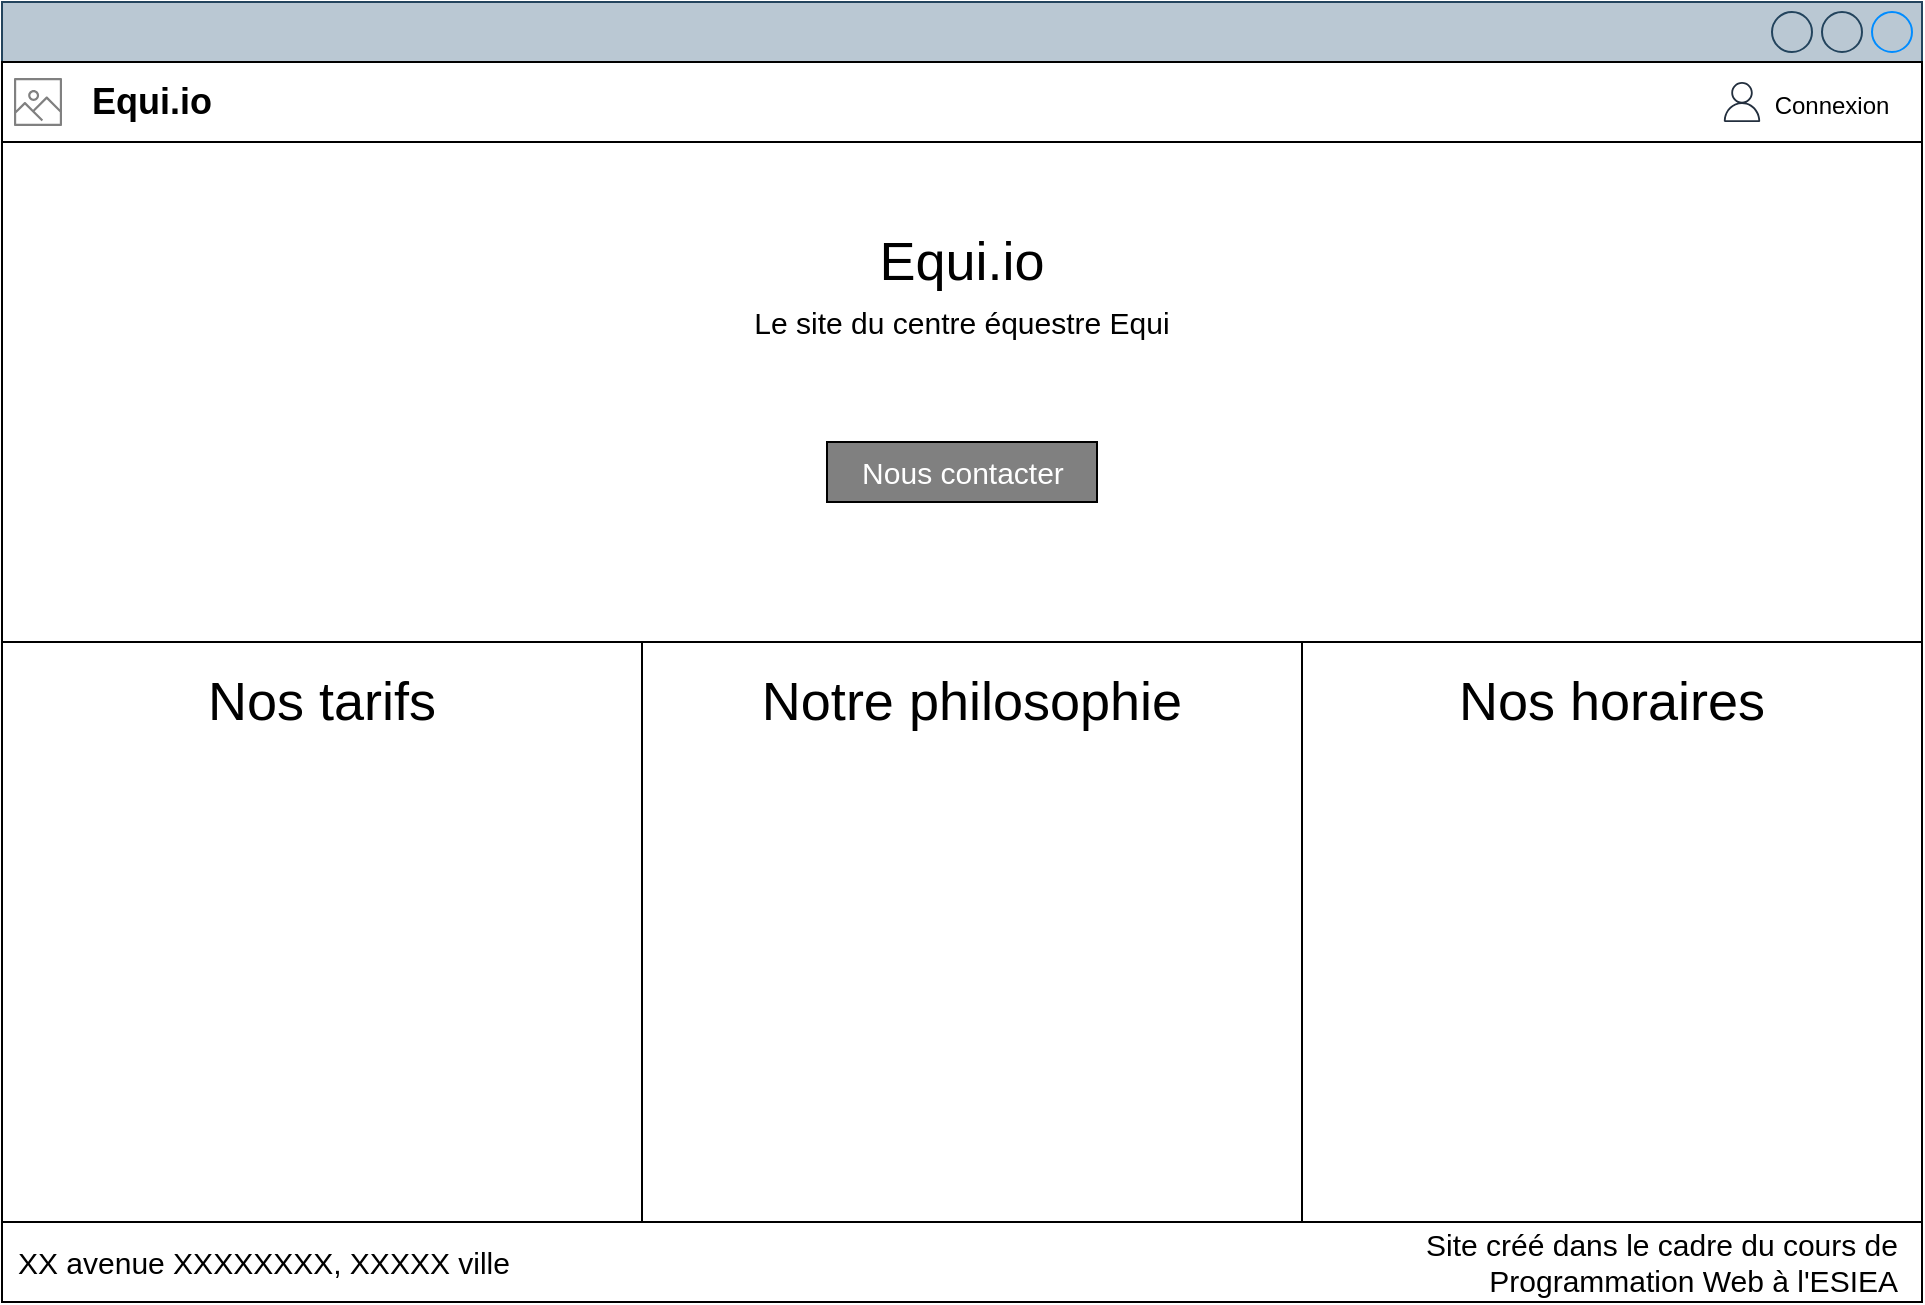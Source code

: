 <mxfile version="13.7.1" type="device" pages="10"><diagram id="4lCnQ7V3OOB0KV1k82PZ" name="Accueil"><mxGraphModel dx="1865" dy="575" grid="1" gridSize="10" guides="1" tooltips="1" connect="1" arrows="1" fold="1" page="1" pageScale="1" pageWidth="827" pageHeight="1169" math="0" shadow="0"><root><mxCell id="0"/><mxCell id="1" parent="0"/><mxCell id="eMS7eDkkWdfJLArghhdB-7" value="" style="strokeWidth=1;shadow=0;dashed=0;align=center;html=1;shape=mxgraph.mockup.containers.window;align=left;verticalAlign=top;spacingLeft=8;strokeColor2=#008cff;strokeColor3=#c4c4c4;mainText=;fontSize=17;labelBackgroundColor=none;fillColor=#bac8d3;strokeColor=#23445d;" parent="1" vertex="1"><mxGeometry x="-20" y="70" width="960" height="650" as="geometry"/></mxCell><mxCell id="eMS7eDkkWdfJLArghhdB-8" value="" style="rounded=0;whiteSpace=wrap;html=1;" parent="1" vertex="1"><mxGeometry x="-20" y="100" width="960" height="40" as="geometry"/></mxCell><mxCell id="eMS7eDkkWdfJLArghhdB-9" value="" style="rounded=0;whiteSpace=wrap;html=1;" parent="1" vertex="1"><mxGeometry x="-20" y="140" width="960" height="250" as="geometry"/></mxCell><mxCell id="eMS7eDkkWdfJLArghhdB-10" value="" style="rounded=0;whiteSpace=wrap;html=1;" parent="1" vertex="1"><mxGeometry x="-20" y="390" width="960" height="290" as="geometry"/></mxCell><mxCell id="eMS7eDkkWdfJLArghhdB-11" value="" style="rounded=0;whiteSpace=wrap;html=1;" parent="1" vertex="1"><mxGeometry x="-20" y="680" width="960" height="40" as="geometry"/></mxCell><mxCell id="eMS7eDkkWdfJLArghhdB-12" value="" style="rounded=0;whiteSpace=wrap;html=1;" parent="1" vertex="1"><mxGeometry x="-20" y="390" width="320" height="290" as="geometry"/></mxCell><mxCell id="eMS7eDkkWdfJLArghhdB-13" value="" style="rounded=0;whiteSpace=wrap;html=1;" parent="1" vertex="1"><mxGeometry x="300" y="390" width="330" height="290" as="geometry"/></mxCell><mxCell id="eMS7eDkkWdfJLArghhdB-14" value="" style="rounded=0;whiteSpace=wrap;html=1;" parent="1" vertex="1"><mxGeometry x="630" y="390" width="310" height="290" as="geometry"/></mxCell><mxCell id="eMS7eDkkWdfJLArghhdB-15" value="&lt;b&gt;&lt;font style=&quot;font-size: 18px&quot;&gt;Equi.io&lt;/font&gt;&lt;/b&gt;" style="text;html=1;strokeColor=none;fillColor=none;align=center;verticalAlign=middle;whiteSpace=wrap;rounded=0;" parent="1" vertex="1"><mxGeometry x="10" y="110" width="90" height="20" as="geometry"/></mxCell><mxCell id="eMS7eDkkWdfJLArghhdB-17" value="" style="outlineConnect=0;fontColor=#232F3E;gradientColor=none;strokeColor=none;dashed=0;verticalLabelPosition=bottom;verticalAlign=top;align=center;html=1;fontSize=12;fontStyle=0;aspect=fixed;pointerEvents=1;shape=mxgraph.aws4.container_registry_image;fillColor=#808080;" parent="1" vertex="1"><mxGeometry x="-14" y="108" width="24" height="24" as="geometry"/></mxCell><mxCell id="eMS7eDkkWdfJLArghhdB-18" value="" style="outlineConnect=0;fontColor=#232F3E;gradientColor=none;fillColor=#232F3E;strokeColor=none;dashed=0;verticalLabelPosition=bottom;verticalAlign=top;align=center;html=1;fontSize=12;fontStyle=0;aspect=fixed;pointerEvents=1;shape=mxgraph.aws4.user;" parent="1" vertex="1"><mxGeometry x="840" y="110" width="20" height="20" as="geometry"/></mxCell><mxCell id="eMS7eDkkWdfJLArghhdB-19" value="&lt;div&gt;&lt;font style=&quot;font-size: 12px&quot;&gt;Connexion&lt;/font&gt;&lt;/div&gt;" style="text;html=1;strokeColor=none;fillColor=none;align=center;verticalAlign=middle;whiteSpace=wrap;rounded=0;" parent="1" vertex="1"><mxGeometry x="860" y="112" width="70" height="20" as="geometry"/></mxCell><mxCell id="eMS7eDkkWdfJLArghhdB-20" value="Equi.io" style="text;html=1;strokeColor=none;fillColor=none;align=center;verticalAlign=middle;whiteSpace=wrap;rounded=0;fontSize=27;" parent="1" vertex="1"><mxGeometry x="375" y="190" width="170" height="20" as="geometry"/></mxCell><mxCell id="eMS7eDkkWdfJLArghhdB-21" value="Le site du centre équestre Equi" style="text;html=1;strokeColor=none;fillColor=none;align=center;verticalAlign=middle;whiteSpace=wrap;rounded=0;fontSize=15;" parent="1" vertex="1"><mxGeometry x="260" y="220" width="400" height="20" as="geometry"/></mxCell><mxCell id="eMS7eDkkWdfJLArghhdB-22" value="&lt;font color=&quot;#FFFFFF&quot;&gt;Nous contacter&lt;br&gt;&lt;/font&gt;" style="rounded=0;whiteSpace=wrap;html=1;fillColor=#808080;fontSize=15;" parent="1" vertex="1"><mxGeometry x="392.5" y="290" width="135" height="30" as="geometry"/></mxCell><mxCell id="eMS7eDkkWdfJLArghhdB-23" value="Nos tarifs" style="text;html=1;strokeColor=none;fillColor=none;align=center;verticalAlign=middle;whiteSpace=wrap;rounded=0;fontSize=27;" parent="1" vertex="1"><mxGeometry x="55" y="410" width="170" height="20" as="geometry"/></mxCell><mxCell id="eMS7eDkkWdfJLArghhdB-24" value="Notre philosophie" style="text;html=1;strokeColor=none;fillColor=none;align=center;verticalAlign=middle;whiteSpace=wrap;rounded=0;fontSize=27;" parent="1" vertex="1"><mxGeometry x="340" y="410" width="250" height="20" as="geometry"/></mxCell><mxCell id="eMS7eDkkWdfJLArghhdB-26" value="Nos horaires" style="text;html=1;strokeColor=none;fillColor=none;align=center;verticalAlign=middle;whiteSpace=wrap;rounded=0;fontSize=27;" parent="1" vertex="1"><mxGeometry x="660" y="410" width="250" height="20" as="geometry"/></mxCell><mxCell id="eMS7eDkkWdfJLArghhdB-28" value="XX avenue XXXXXXXX, XXXXX ville" style="text;html=1;strokeColor=none;fillColor=none;align=left;verticalAlign=middle;whiteSpace=wrap;rounded=0;fontSize=15;" parent="1" vertex="1"><mxGeometry x="-14" y="690" width="274" height="20" as="geometry"/></mxCell><mxCell id="eMS7eDkkWdfJLArghhdB-29" value="&lt;div align=&quot;right&quot;&gt;Site créé dans le cadre du cours de Programmation Web à l'ESIEA&lt;/div&gt;" style="text;html=1;strokeColor=none;fillColor=none;align=right;verticalAlign=middle;whiteSpace=wrap;rounded=0;fontSize=15;" parent="1" vertex="1"><mxGeometry x="640" y="680" width="290" height="40" as="geometry"/></mxCell></root></mxGraphModel></diagram><diagram name="Accueil - Connexion popup" id="w_GKNrksLpL05llG4OZ8"><mxGraphModel dx="2194" dy="762" grid="1" gridSize="10" guides="1" tooltips="1" connect="1" arrows="1" fold="1" page="1" pageScale="1" pageWidth="827" pageHeight="1169" math="0" shadow="0">&#xa;      <root>&#xa;        <mxCell id="WNI7oJa61iuscms85PdI-0"/>&#xa;        <mxCell id="WNI7oJa61iuscms85PdI-1" parent="WNI7oJa61iuscms85PdI-0"/>&#xa;        <mxCell id="WNI7oJa61iuscms85PdI-2" value="" style="strokeWidth=1;shadow=0;dashed=0;align=center;html=1;shape=mxgraph.mockup.containers.window;align=left;verticalAlign=top;spacingLeft=8;strokeColor2=#008cff;strokeColor3=#c4c4c4;mainText=;fontSize=17;labelBackgroundColor=none;fillColor=#bac8d3;strokeColor=#23445d;" parent="WNI7oJa61iuscms85PdI-1" vertex="1">&#xa;          <mxGeometry x="-20" y="70" width="960" height="650" as="geometry"/>&#xa;        </mxCell>&#xa;        <mxCell id="WNI7oJa61iuscms85PdI-3" value="" style="rounded=0;whiteSpace=wrap;html=1;" parent="WNI7oJa61iuscms85PdI-1" vertex="1">&#xa;          <mxGeometry x="-20" y="100" width="960" height="40" as="geometry"/>&#xa;        </mxCell>&#xa;        <mxCell id="WNI7oJa61iuscms85PdI-4" value="" style="rounded=0;whiteSpace=wrap;html=1;" parent="WNI7oJa61iuscms85PdI-1" vertex="1">&#xa;          <mxGeometry x="-20" y="140" width="960" height="250" as="geometry"/>&#xa;        </mxCell>&#xa;        <mxCell id="WNI7oJa61iuscms85PdI-5" value="" style="rounded=0;whiteSpace=wrap;html=1;" parent="WNI7oJa61iuscms85PdI-1" vertex="1">&#xa;          <mxGeometry x="-20" y="390" width="960" height="290" as="geometry"/>&#xa;        </mxCell>&#xa;        <mxCell id="WNI7oJa61iuscms85PdI-6" value="" style="rounded=0;whiteSpace=wrap;html=1;" parent="WNI7oJa61iuscms85PdI-1" vertex="1">&#xa;          <mxGeometry x="-20" y="680" width="960" height="40" as="geometry"/>&#xa;        </mxCell>&#xa;        <mxCell id="WNI7oJa61iuscms85PdI-7" value="" style="rounded=0;whiteSpace=wrap;html=1;" parent="WNI7oJa61iuscms85PdI-1" vertex="1">&#xa;          <mxGeometry x="-20" y="390" width="320" height="290" as="geometry"/>&#xa;        </mxCell>&#xa;        <mxCell id="WNI7oJa61iuscms85PdI-8" value="" style="rounded=0;whiteSpace=wrap;html=1;" parent="WNI7oJa61iuscms85PdI-1" vertex="1">&#xa;          <mxGeometry x="300" y="390" width="330" height="290" as="geometry"/>&#xa;        </mxCell>&#xa;        <mxCell id="WNI7oJa61iuscms85PdI-9" value="" style="rounded=0;whiteSpace=wrap;html=1;" parent="WNI7oJa61iuscms85PdI-1" vertex="1">&#xa;          <mxGeometry x="630" y="390" width="310" height="290" as="geometry"/>&#xa;        </mxCell>&#xa;        <mxCell id="WNI7oJa61iuscms85PdI-10" value="&lt;b&gt;&lt;font style=&quot;font-size: 18px&quot;&gt;Equi.io&lt;/font&gt;&lt;/b&gt;" style="text;html=1;strokeColor=none;fillColor=none;align=center;verticalAlign=middle;whiteSpace=wrap;rounded=0;" parent="WNI7oJa61iuscms85PdI-1" vertex="1">&#xa;          <mxGeometry x="10" y="110" width="90" height="20" as="geometry"/>&#xa;        </mxCell>&#xa;        <mxCell id="WNI7oJa61iuscms85PdI-11" value="" style="outlineConnect=0;fontColor=#232F3E;gradientColor=none;strokeColor=none;dashed=0;verticalLabelPosition=bottom;verticalAlign=top;align=center;html=1;fontSize=12;fontStyle=0;aspect=fixed;pointerEvents=1;shape=mxgraph.aws4.container_registry_image;fillColor=#808080;" parent="WNI7oJa61iuscms85PdI-1" vertex="1">&#xa;          <mxGeometry x="-14" y="108" width="24" height="24" as="geometry"/>&#xa;        </mxCell>&#xa;        <mxCell id="WNI7oJa61iuscms85PdI-14" value="Equi.io" style="text;html=1;strokeColor=none;fillColor=none;align=center;verticalAlign=middle;whiteSpace=wrap;rounded=0;fontSize=27;" parent="WNI7oJa61iuscms85PdI-1" vertex="1">&#xa;          <mxGeometry x="375" y="190" width="170" height="20" as="geometry"/>&#xa;        </mxCell>&#xa;        <mxCell id="WNI7oJa61iuscms85PdI-15" value="Le site du centre équestre Equi" style="text;html=1;strokeColor=none;fillColor=none;align=center;verticalAlign=middle;whiteSpace=wrap;rounded=0;fontSize=15;" parent="WNI7oJa61iuscms85PdI-1" vertex="1">&#xa;          <mxGeometry x="260" y="220" width="400" height="20" as="geometry"/>&#xa;        </mxCell>&#xa;        <mxCell id="WNI7oJa61iuscms85PdI-16" value="&lt;font color=&quot;#FFFFFF&quot;&gt;Nous contacter&lt;br&gt;&lt;/font&gt;" style="rounded=0;whiteSpace=wrap;html=1;fillColor=#808080;fontSize=15;" parent="WNI7oJa61iuscms85PdI-1" vertex="1">&#xa;          <mxGeometry x="392.5" y="290" width="135" height="30" as="geometry"/>&#xa;        </mxCell>&#xa;        <mxCell id="WNI7oJa61iuscms85PdI-17" value="Nos tarifs" style="text;html=1;strokeColor=none;fillColor=none;align=center;verticalAlign=middle;whiteSpace=wrap;rounded=0;fontSize=27;" parent="WNI7oJa61iuscms85PdI-1" vertex="1">&#xa;          <mxGeometry x="55" y="410" width="170" height="20" as="geometry"/>&#xa;        </mxCell>&#xa;        <mxCell id="WNI7oJa61iuscms85PdI-18" value="Notre philosophie" style="text;html=1;strokeColor=none;fillColor=none;align=center;verticalAlign=middle;whiteSpace=wrap;rounded=0;fontSize=27;" parent="WNI7oJa61iuscms85PdI-1" vertex="1">&#xa;          <mxGeometry x="340" y="410" width="250" height="20" as="geometry"/>&#xa;        </mxCell>&#xa;        <mxCell id="WNI7oJa61iuscms85PdI-19" value="Nos horaires" style="text;html=1;strokeColor=none;fillColor=none;align=center;verticalAlign=middle;whiteSpace=wrap;rounded=0;fontSize=27;" parent="WNI7oJa61iuscms85PdI-1" vertex="1">&#xa;          <mxGeometry x="660" y="410" width="250" height="20" as="geometry"/>&#xa;        </mxCell>&#xa;        <mxCell id="WNI7oJa61iuscms85PdI-20" value="XX avenue XXXXXXXX, XXXXX ville" style="text;html=1;strokeColor=none;fillColor=none;align=left;verticalAlign=middle;whiteSpace=wrap;rounded=0;fontSize=15;" parent="WNI7oJa61iuscms85PdI-1" vertex="1">&#xa;          <mxGeometry x="-14" y="690" width="274" height="20" as="geometry"/>&#xa;        </mxCell>&#xa;        <mxCell id="WNI7oJa61iuscms85PdI-21" value="&lt;div align=&quot;right&quot;&gt;Site créé dans le cadre du cours de Programmation Web à l'ESIEA&lt;/div&gt;" style="text;html=1;strokeColor=none;fillColor=none;align=right;verticalAlign=middle;whiteSpace=wrap;rounded=0;fontSize=15;" parent="WNI7oJa61iuscms85PdI-1" vertex="1">&#xa;          <mxGeometry x="640" y="680" width="290" height="40" as="geometry"/>&#xa;        </mxCell>&#xa;        <mxCell id="WNI7oJa61iuscms85PdI-22" value="" style="rounded=0;whiteSpace=wrap;html=1;fontSize=15;align=left;fillColor=#DFE0E8;" parent="WNI7oJa61iuscms85PdI-1" vertex="1">&#xa;          <mxGeometry x="640" y="140" width="300" height="240" as="geometry"/>&#xa;        </mxCell>&#xa;        <mxCell id="WNI7oJa61iuscms85PdI-13" value="&lt;div style=&quot;font-size: 16px;&quot;&gt;&lt;font style=&quot;font-size: 16px;&quot;&gt;Connexion&lt;/font&gt;&lt;/div&gt;" style="text;html=1;strokeColor=none;fillColor=none;align=center;verticalAlign=middle;whiteSpace=wrap;rounded=0;fontSize=16;fontStyle=1" parent="WNI7oJa61iuscms85PdI-1" vertex="1">&#xa;          <mxGeometry x="650" y="150" width="80" height="20" as="geometry"/>&#xa;        </mxCell>&#xa;        <mxCell id="F2A106-IbeR5rV-2A8hU-0" value="" style="outlineConnect=0;fontColor=#232F3E;gradientColor=none;fillColor=#232F3E;strokeColor=none;dashed=0;verticalLabelPosition=bottom;verticalAlign=top;align=center;html=1;fontSize=12;fontStyle=0;aspect=fixed;pointerEvents=1;shape=mxgraph.aws4.user;" parent="WNI7oJa61iuscms85PdI-1" vertex="1">&#xa;          <mxGeometry x="840" y="110" width="20" height="20" as="geometry"/>&#xa;        </mxCell>&#xa;        <mxCell id="F2A106-IbeR5rV-2A8hU-1" value="&lt;div&gt;&lt;font style=&quot;font-size: 12px&quot;&gt;Connexion&lt;/font&gt;&lt;/div&gt;" style="text;html=1;strokeColor=none;fillColor=none;align=center;verticalAlign=middle;whiteSpace=wrap;rounded=0;" parent="WNI7oJa61iuscms85PdI-1" vertex="1">&#xa;          <mxGeometry x="860" y="112" width="70" height="20" as="geometry"/>&#xa;        </mxCell>&#xa;        <mxCell id="F2A106-IbeR5rV-2A8hU-2" value="" style="rounded=0;whiteSpace=wrap;html=1;fontSize=16;align=left;" parent="WNI7oJa61iuscms85PdI-1" vertex="1">&#xa;          <mxGeometry x="650" y="220" width="270" height="20" as="geometry"/>&#xa;        </mxCell>&#xa;        <mxCell id="F2A106-IbeR5rV-2A8hU-3" value="Inscription" style="text;html=1;strokeColor=none;fillColor=none;align=center;verticalAlign=middle;whiteSpace=wrap;rounded=0;fontSize=16;" parent="WNI7oJa61iuscms85PdI-1" vertex="1">&#xa;          <mxGeometry x="850" y="150" width="80" height="20" as="geometry"/>&#xa;        </mxCell>&#xa;        <mxCell id="F2A106-IbeR5rV-2A8hU-5" value="&lt;div align=&quot;left&quot;&gt;Mail/téléphone :&lt;/div&gt;" style="text;html=1;strokeColor=none;fillColor=none;align=left;verticalAlign=middle;whiteSpace=wrap;rounded=0;fontSize=16;" parent="WNI7oJa61iuscms85PdI-1" vertex="1">&#xa;          <mxGeometry x="650" y="190" width="120" height="20" as="geometry"/>&#xa;        </mxCell>&#xa;        <mxCell id="F2A106-IbeR5rV-2A8hU-6" value="" style="rounded=0;whiteSpace=wrap;html=1;fontSize=16;align=left;" parent="WNI7oJa61iuscms85PdI-1" vertex="1">&#xa;          <mxGeometry x="650" y="280" width="270" height="20" as="geometry"/>&#xa;        </mxCell>&#xa;        <mxCell id="F2A106-IbeR5rV-2A8hU-7" value="&lt;div align=&quot;left&quot;&gt;Password :&lt;br&gt;&lt;/div&gt;" style="text;html=1;strokeColor=none;fillColor=none;align=left;verticalAlign=middle;whiteSpace=wrap;rounded=0;fontSize=16;" parent="WNI7oJa61iuscms85PdI-1" vertex="1">&#xa;          <mxGeometry x="650" y="250" width="120" height="20" as="geometry"/>&#xa;        </mxCell>&#xa;        <mxCell id="F2A106-IbeR5rV-2A8hU-9" value="&lt;font color=&quot;#FFFFFF&quot;&gt;Se connecter&lt;br&gt;&lt;/font&gt;" style="rounded=0;whiteSpace=wrap;html=1;fillColor=#808080;fontSize=15;" parent="WNI7oJa61iuscms85PdI-1" vertex="1">&#xa;          <mxGeometry x="650" y="320" width="135" height="30" as="geometry"/>&#xa;        </mxCell>&#xa;      </root>&#xa;    </mxGraphModel></diagram><diagram name="Accueil - Inscription popup" id="sKDuH08HZxfvczkBJCEl"><mxGraphModel dx="2194" dy="762" grid="1" gridSize="10" guides="1" tooltips="1" connect="1" arrows="1" fold="1" page="1" pageScale="1" pageWidth="827" pageHeight="1169" math="0" shadow="0">&#xa;      <root>&#xa;        <mxCell id="JFX0HE6ZSFasCfKxJ1Id-0"/>&#xa;        <mxCell id="JFX0HE6ZSFasCfKxJ1Id-1" parent="JFX0HE6ZSFasCfKxJ1Id-0"/>&#xa;        <mxCell id="JFX0HE6ZSFasCfKxJ1Id-2" value="" style="strokeWidth=1;shadow=0;dashed=0;align=center;html=1;shape=mxgraph.mockup.containers.window;align=left;verticalAlign=top;spacingLeft=8;strokeColor2=#008cff;strokeColor3=#c4c4c4;mainText=;fontSize=17;labelBackgroundColor=none;fillColor=#bac8d3;strokeColor=#23445d;" parent="JFX0HE6ZSFasCfKxJ1Id-1" vertex="1">&#xa;          <mxGeometry x="-20" y="70" width="960" height="650" as="geometry"/>&#xa;        </mxCell>&#xa;        <mxCell id="JFX0HE6ZSFasCfKxJ1Id-3" value="" style="rounded=0;whiteSpace=wrap;html=1;" parent="JFX0HE6ZSFasCfKxJ1Id-1" vertex="1">&#xa;          <mxGeometry x="-20" y="100" width="960" height="40" as="geometry"/>&#xa;        </mxCell>&#xa;        <mxCell id="JFX0HE6ZSFasCfKxJ1Id-4" value="" style="rounded=0;whiteSpace=wrap;html=1;" parent="JFX0HE6ZSFasCfKxJ1Id-1" vertex="1">&#xa;          <mxGeometry x="-20" y="140" width="960" height="250" as="geometry"/>&#xa;        </mxCell>&#xa;        <mxCell id="JFX0HE6ZSFasCfKxJ1Id-5" value="" style="rounded=0;whiteSpace=wrap;html=1;" parent="JFX0HE6ZSFasCfKxJ1Id-1" vertex="1">&#xa;          <mxGeometry x="-20" y="390" width="960" height="290" as="geometry"/>&#xa;        </mxCell>&#xa;        <mxCell id="JFX0HE6ZSFasCfKxJ1Id-6" value="" style="rounded=0;whiteSpace=wrap;html=1;" parent="JFX0HE6ZSFasCfKxJ1Id-1" vertex="1">&#xa;          <mxGeometry x="-20" y="680" width="960" height="40" as="geometry"/>&#xa;        </mxCell>&#xa;        <mxCell id="JFX0HE6ZSFasCfKxJ1Id-7" value="" style="rounded=0;whiteSpace=wrap;html=1;" parent="JFX0HE6ZSFasCfKxJ1Id-1" vertex="1">&#xa;          <mxGeometry x="-20" y="390" width="320" height="290" as="geometry"/>&#xa;        </mxCell>&#xa;        <mxCell id="JFX0HE6ZSFasCfKxJ1Id-8" value="" style="rounded=0;whiteSpace=wrap;html=1;" parent="JFX0HE6ZSFasCfKxJ1Id-1" vertex="1">&#xa;          <mxGeometry x="300" y="390" width="330" height="290" as="geometry"/>&#xa;        </mxCell>&#xa;        <mxCell id="JFX0HE6ZSFasCfKxJ1Id-9" value="" style="rounded=0;whiteSpace=wrap;html=1;" parent="JFX0HE6ZSFasCfKxJ1Id-1" vertex="1">&#xa;          <mxGeometry x="630" y="390" width="310" height="290" as="geometry"/>&#xa;        </mxCell>&#xa;        <mxCell id="JFX0HE6ZSFasCfKxJ1Id-10" value="&lt;b&gt;&lt;font style=&quot;font-size: 18px&quot;&gt;Equi.io&lt;/font&gt;&lt;/b&gt;" style="text;html=1;strokeColor=none;fillColor=none;align=center;verticalAlign=middle;whiteSpace=wrap;rounded=0;" parent="JFX0HE6ZSFasCfKxJ1Id-1" vertex="1">&#xa;          <mxGeometry x="10" y="110" width="90" height="20" as="geometry"/>&#xa;        </mxCell>&#xa;        <mxCell id="JFX0HE6ZSFasCfKxJ1Id-11" value="" style="outlineConnect=0;fontColor=#232F3E;gradientColor=none;strokeColor=none;dashed=0;verticalLabelPosition=bottom;verticalAlign=top;align=center;html=1;fontSize=12;fontStyle=0;aspect=fixed;pointerEvents=1;shape=mxgraph.aws4.container_registry_image;fillColor=#808080;" parent="JFX0HE6ZSFasCfKxJ1Id-1" vertex="1">&#xa;          <mxGeometry x="-14" y="108" width="24" height="24" as="geometry"/>&#xa;        </mxCell>&#xa;        <mxCell id="JFX0HE6ZSFasCfKxJ1Id-12" value="Equi.io" style="text;html=1;strokeColor=none;fillColor=none;align=center;verticalAlign=middle;whiteSpace=wrap;rounded=0;fontSize=27;" parent="JFX0HE6ZSFasCfKxJ1Id-1" vertex="1">&#xa;          <mxGeometry x="375" y="190" width="170" height="20" as="geometry"/>&#xa;        </mxCell>&#xa;        <mxCell id="JFX0HE6ZSFasCfKxJ1Id-13" value="Le site du centre équestre Equi" style="text;html=1;strokeColor=none;fillColor=none;align=center;verticalAlign=middle;whiteSpace=wrap;rounded=0;fontSize=15;" parent="JFX0HE6ZSFasCfKxJ1Id-1" vertex="1">&#xa;          <mxGeometry x="260" y="220" width="400" height="20" as="geometry"/>&#xa;        </mxCell>&#xa;        <mxCell id="JFX0HE6ZSFasCfKxJ1Id-14" value="&lt;font color=&quot;#FFFFFF&quot;&gt;Nous contacter&lt;br&gt;&lt;/font&gt;" style="rounded=0;whiteSpace=wrap;html=1;fillColor=#808080;fontSize=15;" parent="JFX0HE6ZSFasCfKxJ1Id-1" vertex="1">&#xa;          <mxGeometry x="392.5" y="290" width="135" height="30" as="geometry"/>&#xa;        </mxCell>&#xa;        <mxCell id="JFX0HE6ZSFasCfKxJ1Id-15" value="Nos tarifs" style="text;html=1;strokeColor=none;fillColor=none;align=center;verticalAlign=middle;whiteSpace=wrap;rounded=0;fontSize=27;" parent="JFX0HE6ZSFasCfKxJ1Id-1" vertex="1">&#xa;          <mxGeometry x="55" y="410" width="170" height="20" as="geometry"/>&#xa;        </mxCell>&#xa;        <mxCell id="JFX0HE6ZSFasCfKxJ1Id-16" value="Notre philosophie" style="text;html=1;strokeColor=none;fillColor=none;align=center;verticalAlign=middle;whiteSpace=wrap;rounded=0;fontSize=27;" parent="JFX0HE6ZSFasCfKxJ1Id-1" vertex="1">&#xa;          <mxGeometry x="340" y="410" width="250" height="20" as="geometry"/>&#xa;        </mxCell>&#xa;        <mxCell id="JFX0HE6ZSFasCfKxJ1Id-17" value="Nos horaires" style="text;html=1;strokeColor=none;fillColor=none;align=center;verticalAlign=middle;whiteSpace=wrap;rounded=0;fontSize=27;" parent="JFX0HE6ZSFasCfKxJ1Id-1" vertex="1">&#xa;          <mxGeometry x="660" y="410" width="250" height="20" as="geometry"/>&#xa;        </mxCell>&#xa;        <mxCell id="JFX0HE6ZSFasCfKxJ1Id-18" value="XX avenue XXXXXXXX, XXXXX ville" style="text;html=1;strokeColor=none;fillColor=none;align=left;verticalAlign=middle;whiteSpace=wrap;rounded=0;fontSize=15;" parent="JFX0HE6ZSFasCfKxJ1Id-1" vertex="1">&#xa;          <mxGeometry x="-14" y="690" width="274" height="20" as="geometry"/>&#xa;        </mxCell>&#xa;        <mxCell id="JFX0HE6ZSFasCfKxJ1Id-19" value="&lt;div align=&quot;right&quot;&gt;Site créé dans le cadre du cours de Programmation Web à l'ESIEA&lt;/div&gt;" style="text;html=1;strokeColor=none;fillColor=none;align=right;verticalAlign=middle;whiteSpace=wrap;rounded=0;fontSize=15;" parent="JFX0HE6ZSFasCfKxJ1Id-1" vertex="1">&#xa;          <mxGeometry x="640" y="680" width="290" height="40" as="geometry"/>&#xa;        </mxCell>&#xa;        <mxCell id="JFX0HE6ZSFasCfKxJ1Id-20" value="" style="rounded=0;whiteSpace=wrap;html=1;fontSize=15;align=left;fillColor=#DFE0E8;" parent="JFX0HE6ZSFasCfKxJ1Id-1" vertex="1">&#xa;          <mxGeometry x="640" y="140" width="300" height="470" as="geometry"/>&#xa;        </mxCell>&#xa;        <mxCell id="JFX0HE6ZSFasCfKxJ1Id-22" value="" style="outlineConnect=0;fontColor=#232F3E;gradientColor=none;fillColor=#232F3E;strokeColor=none;dashed=0;verticalLabelPosition=bottom;verticalAlign=top;align=center;html=1;fontSize=12;fontStyle=0;aspect=fixed;pointerEvents=1;shape=mxgraph.aws4.user;" parent="JFX0HE6ZSFasCfKxJ1Id-1" vertex="1">&#xa;          <mxGeometry x="840" y="110" width="20" height="20" as="geometry"/>&#xa;        </mxCell>&#xa;        <mxCell id="JFX0HE6ZSFasCfKxJ1Id-23" value="&lt;div&gt;&lt;font style=&quot;font-size: 12px&quot;&gt;Connexion&lt;/font&gt;&lt;/div&gt;" style="text;html=1;strokeColor=none;fillColor=none;align=center;verticalAlign=middle;whiteSpace=wrap;rounded=0;" parent="JFX0HE6ZSFasCfKxJ1Id-1" vertex="1">&#xa;          <mxGeometry x="860" y="112" width="70" height="20" as="geometry"/>&#xa;        </mxCell>&#xa;        <mxCell id="JFX0HE6ZSFasCfKxJ1Id-24" value="" style="rounded=0;whiteSpace=wrap;html=1;fontSize=16;align=left;" parent="JFX0HE6ZSFasCfKxJ1Id-1" vertex="1">&#xa;          <mxGeometry x="650" y="220" width="270" height="20" as="geometry"/>&#xa;        </mxCell>&#xa;        <mxCell id="JFX0HE6ZSFasCfKxJ1Id-25" value="&lt;b&gt;Inscription&lt;/b&gt;" style="text;html=1;strokeColor=none;fillColor=none;align=center;verticalAlign=middle;whiteSpace=wrap;rounded=0;fontSize=16;" parent="JFX0HE6ZSFasCfKxJ1Id-1" vertex="1">&#xa;          <mxGeometry x="850" y="150" width="80" height="20" as="geometry"/>&#xa;        </mxCell>&#xa;        <mxCell id="JFX0HE6ZSFasCfKxJ1Id-26" value="Nom :" style="text;html=1;strokeColor=none;fillColor=none;align=left;verticalAlign=middle;whiteSpace=wrap;rounded=0;fontSize=16;" parent="JFX0HE6ZSFasCfKxJ1Id-1" vertex="1">&#xa;          <mxGeometry x="650" y="190" width="120" height="20" as="geometry"/>&#xa;        </mxCell>&#xa;        <mxCell id="JFX0HE6ZSFasCfKxJ1Id-27" value="" style="rounded=0;whiteSpace=wrap;html=1;fontSize=16;align=left;" parent="JFX0HE6ZSFasCfKxJ1Id-1" vertex="1">&#xa;          <mxGeometry x="650" y="280" width="270" height="20" as="geometry"/>&#xa;        </mxCell>&#xa;        <mxCell id="JFX0HE6ZSFasCfKxJ1Id-28" value="Prénom :" style="text;html=1;strokeColor=none;fillColor=none;align=left;verticalAlign=middle;whiteSpace=wrap;rounded=0;fontSize=16;" parent="JFX0HE6ZSFasCfKxJ1Id-1" vertex="1">&#xa;          <mxGeometry x="650" y="250" width="120" height="20" as="geometry"/>&#xa;        </mxCell>&#xa;        <mxCell id="JFX0HE6ZSFasCfKxJ1Id-29" value="&lt;font color=&quot;#FFFFFF&quot;&gt;S'inscrire&lt;/font&gt;" style="rounded=0;whiteSpace=wrap;html=1;fillColor=#808080;fontSize=15;" parent="JFX0HE6ZSFasCfKxJ1Id-1" vertex="1">&#xa;          <mxGeometry x="650" y="560" width="135" height="30" as="geometry"/>&#xa;        </mxCell>&#xa;        <mxCell id="JFX0HE6ZSFasCfKxJ1Id-30" value="" style="rounded=0;whiteSpace=wrap;html=1;fontSize=16;align=left;" parent="JFX0HE6ZSFasCfKxJ1Id-1" vertex="1">&#xa;          <mxGeometry x="650" y="345" width="270" height="20" as="geometry"/>&#xa;        </mxCell>&#xa;        <mxCell id="JFX0HE6ZSFasCfKxJ1Id-31" value="Mail :" style="text;html=1;strokeColor=none;fillColor=none;align=left;verticalAlign=middle;whiteSpace=wrap;rounded=0;fontSize=16;" parent="JFX0HE6ZSFasCfKxJ1Id-1" vertex="1">&#xa;          <mxGeometry x="650" y="315" width="120" height="20" as="geometry"/>&#xa;        </mxCell>&#xa;        <mxCell id="JFX0HE6ZSFasCfKxJ1Id-32" value="" style="rounded=0;whiteSpace=wrap;html=1;fontSize=16;align=left;" parent="JFX0HE6ZSFasCfKxJ1Id-1" vertex="1">&#xa;          <mxGeometry x="650" y="405" width="270" height="20" as="geometry"/>&#xa;        </mxCell>&#xa;        <mxCell id="JFX0HE6ZSFasCfKxJ1Id-33" value="Téléphone :" style="text;html=1;strokeColor=none;fillColor=none;align=left;verticalAlign=middle;whiteSpace=wrap;rounded=0;fontSize=16;" parent="JFX0HE6ZSFasCfKxJ1Id-1" vertex="1">&#xa;          <mxGeometry x="650" y="375" width="120" height="20" as="geometry"/>&#xa;        </mxCell>&#xa;        <mxCell id="JFX0HE6ZSFasCfKxJ1Id-34" value="" style="rounded=0;whiteSpace=wrap;html=1;fontSize=16;align=left;" parent="JFX0HE6ZSFasCfKxJ1Id-1" vertex="1">&#xa;          <mxGeometry x="650" y="465" width="270" height="20" as="geometry"/>&#xa;        </mxCell>&#xa;        <mxCell id="JFX0HE6ZSFasCfKxJ1Id-35" value="Mot de passe :" style="text;html=1;strokeColor=none;fillColor=none;align=left;verticalAlign=middle;whiteSpace=wrap;rounded=0;fontSize=16;" parent="JFX0HE6ZSFasCfKxJ1Id-1" vertex="1">&#xa;          <mxGeometry x="650" y="435" width="120" height="20" as="geometry"/>&#xa;        </mxCell>&#xa;        <mxCell id="JFX0HE6ZSFasCfKxJ1Id-36" value="" style="rounded=0;whiteSpace=wrap;html=1;fontSize=16;align=left;" parent="JFX0HE6ZSFasCfKxJ1Id-1" vertex="1">&#xa;          <mxGeometry x="650" y="525" width="270" height="20" as="geometry"/>&#xa;        </mxCell>&#xa;        <mxCell id="JFX0HE6ZSFasCfKxJ1Id-37" value="Confirmation mot de passe :" style="text;html=1;strokeColor=none;fillColor=none;align=left;verticalAlign=middle;whiteSpace=wrap;rounded=0;fontSize=16;" parent="JFX0HE6ZSFasCfKxJ1Id-1" vertex="1">&#xa;          <mxGeometry x="650" y="495" width="210" height="20" as="geometry"/>&#xa;        </mxCell>&#xa;        <mxCell id="JFX0HE6ZSFasCfKxJ1Id-39" value="Connexion" style="text;html=1;strokeColor=none;fillColor=none;align=center;verticalAlign=middle;whiteSpace=wrap;rounded=0;fontSize=16;" parent="JFX0HE6ZSFasCfKxJ1Id-1" vertex="1">&#xa;          <mxGeometry x="650" y="150" width="80" height="20" as="geometry"/>&#xa;        </mxCell>&#xa;      </root>&#xa;    </mxGraphModel></diagram><diagram name="Interface utilisateur" id="QFf5btKifykcXO-Zi6UF"><mxGraphModel dx="2249" dy="762" grid="1" gridSize="10" guides="1" tooltips="1" connect="1" arrows="1" fold="1" page="1" pageScale="1" pageWidth="827" pageHeight="1169" math="0" shadow="0">&#xa;      <root>&#xa;        <mxCell id="dQkJUzPJQ6t5EjbxQR7V-0"/>&#xa;        <mxCell id="dQkJUzPJQ6t5EjbxQR7V-1" parent="dQkJUzPJQ6t5EjbxQR7V-0"/>&#xa;        <mxCell id="dQkJUzPJQ6t5EjbxQR7V-2" value="" style="strokeWidth=1;shadow=0;dashed=0;align=center;html=1;shape=mxgraph.mockup.containers.window;align=left;verticalAlign=top;spacingLeft=8;strokeColor2=#008cff;strokeColor3=#c4c4c4;mainText=;fontSize=17;labelBackgroundColor=none;fillColor=#bac8d3;strokeColor=#23445d;" parent="dQkJUzPJQ6t5EjbxQR7V-1" vertex="1">&#xa;          <mxGeometry x="-20" y="70" width="960" height="650" as="geometry"/>&#xa;        </mxCell>&#xa;        <mxCell id="dQkJUzPJQ6t5EjbxQR7V-3" value="" style="rounded=0;whiteSpace=wrap;html=1;" parent="dQkJUzPJQ6t5EjbxQR7V-1" vertex="1">&#xa;          <mxGeometry x="-20" y="100" width="960" height="40" as="geometry"/>&#xa;        </mxCell>&#xa;        <mxCell id="dQkJUzPJQ6t5EjbxQR7V-4" value="" style="rounded=0;whiteSpace=wrap;html=1;" parent="dQkJUzPJQ6t5EjbxQR7V-1" vertex="1">&#xa;          <mxGeometry x="-20" y="140" width="960" height="540" as="geometry"/>&#xa;        </mxCell>&#xa;        <mxCell id="dQkJUzPJQ6t5EjbxQR7V-5" value="" style="rounded=0;whiteSpace=wrap;html=1;" parent="dQkJUzPJQ6t5EjbxQR7V-1" vertex="1">&#xa;          <mxGeometry x="-20" y="680" width="960" height="40" as="geometry"/>&#xa;        </mxCell>&#xa;        <mxCell id="dQkJUzPJQ6t5EjbxQR7V-6" value="&lt;b&gt;&lt;font style=&quot;font-size: 18px&quot;&gt;Equi.io&lt;/font&gt;&lt;/b&gt;" style="text;html=1;strokeColor=none;fillColor=none;align=center;verticalAlign=middle;whiteSpace=wrap;rounded=0;" parent="dQkJUzPJQ6t5EjbxQR7V-1" vertex="1">&#xa;          <mxGeometry x="10" y="110" width="90" height="20" as="geometry"/>&#xa;        </mxCell>&#xa;        <mxCell id="dQkJUzPJQ6t5EjbxQR7V-7" value="" style="outlineConnect=0;fontColor=#232F3E;gradientColor=none;strokeColor=none;dashed=0;verticalLabelPosition=bottom;verticalAlign=top;align=center;html=1;fontSize=12;fontStyle=0;aspect=fixed;pointerEvents=1;shape=mxgraph.aws4.container_registry_image;fillColor=#808080;" parent="dQkJUzPJQ6t5EjbxQR7V-1" vertex="1">&#xa;          <mxGeometry x="-14" y="108" width="24" height="24" as="geometry"/>&#xa;        </mxCell>&#xa;        <mxCell id="dQkJUzPJQ6t5EjbxQR7V-8" value="XX avenue XXXXXXXX, XXXXX ville" style="text;html=1;strokeColor=none;fillColor=none;align=left;verticalAlign=middle;whiteSpace=wrap;rounded=0;fontSize=15;" parent="dQkJUzPJQ6t5EjbxQR7V-1" vertex="1">&#xa;          <mxGeometry x="-14" y="690" width="274" height="20" as="geometry"/>&#xa;        </mxCell>&#xa;        <mxCell id="dQkJUzPJQ6t5EjbxQR7V-9" value="&lt;div align=&quot;right&quot;&gt;Site créé dans le cadre du cours de Programmation Web à l'ESIEA&lt;/div&gt;" style="text;html=1;strokeColor=none;fillColor=none;align=right;verticalAlign=middle;whiteSpace=wrap;rounded=0;fontSize=15;" parent="dQkJUzPJQ6t5EjbxQR7V-1" vertex="1">&#xa;          <mxGeometry x="640" y="680" width="290" height="40" as="geometry"/>&#xa;        </mxCell>&#xa;        <mxCell id="dQkJUzPJQ6t5EjbxQR7V-10" value="" style="outlineConnect=0;fontColor=#232F3E;gradientColor=none;fillColor=#232F3E;strokeColor=none;dashed=0;verticalLabelPosition=bottom;verticalAlign=top;align=center;html=1;fontSize=12;fontStyle=0;aspect=fixed;pointerEvents=1;shape=mxgraph.aws4.user;" parent="dQkJUzPJQ6t5EjbxQR7V-1" vertex="1">&#xa;          <mxGeometry x="820" y="110" width="20" height="20" as="geometry"/>&#xa;        </mxCell>&#xa;        <mxCell id="dQkJUzPJQ6t5EjbxQR7V-11" value="Nom Prénom" style="text;html=1;strokeColor=none;fillColor=none;align=center;verticalAlign=middle;whiteSpace=wrap;rounded=0;" parent="dQkJUzPJQ6t5EjbxQR7V-1" vertex="1">&#xa;          <mxGeometry x="840" y="112" width="90" height="20" as="geometry"/>&#xa;        </mxCell>&#xa;        <mxCell id="dQkJUzPJQ6t5EjbxQR7V-17" value="&lt;b&gt;&lt;font style=&quot;font-size: 15px&quot;&gt;Mes prochaines leçons&lt;/font&gt;&lt;/b&gt;" style="rounded=0;whiteSpace=wrap;html=1;fontSize=20;align=center;fillColor=#DFE0E8;" parent="dQkJUzPJQ6t5EjbxQR7V-1" vertex="1">&#xa;          <mxGeometry x="280" y="100" width="174" height="40" as="geometry"/>&#xa;        </mxCell>&#xa;        <mxCell id="dQkJUzPJQ6t5EjbxQR7V-18" value="&lt;font style=&quot;font-size: 15px&quot;&gt;M'inscrire à une leçon&lt;br&gt;&lt;/font&gt;" style="rounded=0;whiteSpace=wrap;html=1;fontSize=20;align=center;fillColor=#DFE0E8;" parent="dQkJUzPJQ6t5EjbxQR7V-1" vertex="1">&#xa;          <mxGeometry x="454" y="100" width="174" height="40" as="geometry"/>&#xa;        </mxCell>&#xa;        <mxCell id="dQkJUzPJQ6t5EjbxQR7V-19" value="&lt;font style=&quot;font-size: 15px&quot;&gt;Mes informations&lt;br&gt;&lt;/font&gt;" style="rounded=0;whiteSpace=wrap;html=1;fontSize=20;align=center;fillColor=#DFE0E8;" parent="dQkJUzPJQ6t5EjbxQR7V-1" vertex="1">&#xa;          <mxGeometry x="628" y="100" width="174" height="40" as="geometry"/>&#xa;        </mxCell>&#xa;        <mxCell id="riHwpRd2haGYglvM42qz-0" value="Mes prochaines leçons" style="text;html=1;strokeColor=none;fillColor=none;align=left;verticalAlign=middle;whiteSpace=wrap;rounded=0;fontSize=20;" parent="dQkJUzPJQ6t5EjbxQR7V-1" vertex="1">&#xa;          <mxGeometry x="-14" y="150" width="230" height="20" as="geometry"/>&#xa;        </mxCell>&#xa;        <mxCell id="_qs2zDigXMPMvPIyTD8U-6" value="" style="group" parent="dQkJUzPJQ6t5EjbxQR7V-1" vertex="1" connectable="0">&#xa;          <mxGeometry x="-14" y="180" width="251.47" height="230" as="geometry"/>&#xa;        </mxCell>&#xa;        <mxCell id="riHwpRd2haGYglvM42qz-5" value="&lt;div style=&quot;font-size: 15px&quot; align=&quot;center&quot;&gt;&lt;font style=&quot;font-size: 15px&quot;&gt;Leçon du XX/XX/XXXX&lt;br&gt;&lt;br&gt;&lt;br&gt;&lt;br&gt;&lt;br&gt;&lt;br&gt;&lt;br&gt;&lt;br&gt;&lt;br&gt;Moniteur : XXXX&lt;br&gt;Cheval : XXXXX&lt;br&gt;Niveau : XXXXX&lt;br&gt;&lt;/font&gt;&lt;/div&gt;" style="rounded=0;whiteSpace=wrap;html=1;fillColor=#DFE0E8;fontSize=20;align=center;" parent="_qs2zDigXMPMvPIyTD8U-6" vertex="1">&#xa;          <mxGeometry width="251.47" height="230" as="geometry"/>&#xa;        </mxCell>&#xa;        <mxCell id="_qs2zDigXMPMvPIyTD8U-0" value="" style="outlineConnect=0;fontColor=#232F3E;gradientColor=none;strokeColor=none;dashed=0;verticalLabelPosition=bottom;verticalAlign=top;align=center;html=1;fontSize=12;fontStyle=0;aspect=fixed;pointerEvents=1;shape=mxgraph.aws4.container_registry_image;fillColor=#7EA6E0;" parent="_qs2zDigXMPMvPIyTD8U-6" vertex="1">&#xa;          <mxGeometry x="60.74" y="30" width="130" height="130" as="geometry"/>&#xa;        </mxCell>&#xa;        <mxCell id="_qs2zDigXMPMvPIyTD8U-7" value="" style="group" parent="dQkJUzPJQ6t5EjbxQR7V-1" vertex="1" connectable="0">&#xa;          <mxGeometry x="250" y="180" width="251.47" height="230" as="geometry"/>&#xa;        </mxCell>&#xa;        <mxCell id="_qs2zDigXMPMvPIyTD8U-8" value="&lt;div style=&quot;font-size: 15px&quot; align=&quot;center&quot;&gt;&lt;font style=&quot;font-size: 15px&quot;&gt;Leçon du XX/XX/XXXX&lt;br&gt;&lt;br&gt;&lt;br&gt;&lt;br&gt;&lt;br&gt;&lt;br&gt;&lt;br&gt;&lt;br&gt;&lt;br&gt;Moniteur : XXXX&lt;br&gt;Cheval : XXXXX&lt;br&gt;Niveau : XXXXX&lt;br&gt;&lt;/font&gt;&lt;/div&gt;" style="rounded=0;whiteSpace=wrap;html=1;fillColor=#DFE0E8;fontSize=20;align=center;" parent="_qs2zDigXMPMvPIyTD8U-7" vertex="1">&#xa;          <mxGeometry width="251.47" height="230" as="geometry"/>&#xa;        </mxCell>&#xa;        <mxCell id="_qs2zDigXMPMvPIyTD8U-9" value="" style="outlineConnect=0;fontColor=#232F3E;gradientColor=none;strokeColor=none;dashed=0;verticalLabelPosition=bottom;verticalAlign=top;align=center;html=1;fontSize=12;fontStyle=0;aspect=fixed;pointerEvents=1;shape=mxgraph.aws4.container_registry_image;fillColor=#7EA6E0;" parent="_qs2zDigXMPMvPIyTD8U-7" vertex="1">&#xa;          <mxGeometry x="60.74" y="30" width="130" height="130" as="geometry"/>&#xa;        </mxCell>&#xa;        <mxCell id="_qs2zDigXMPMvPIyTD8U-10" value="" style="group" parent="dQkJUzPJQ6t5EjbxQR7V-1" vertex="1" connectable="0">&#xa;          <mxGeometry x="510" y="180" width="251.47" height="230" as="geometry"/>&#xa;        </mxCell>&#xa;        <mxCell id="_qs2zDigXMPMvPIyTD8U-11" value="&lt;div style=&quot;font-size: 15px&quot; align=&quot;center&quot;&gt;&lt;font style=&quot;font-size: 15px&quot;&gt;Leçon du XX/XX/XXXX&lt;br&gt;&lt;br&gt;&lt;br&gt;&lt;br&gt;&lt;br&gt;&lt;br&gt;&lt;br&gt;&lt;br&gt;&lt;br&gt;Moniteur : XXXX&lt;br&gt;Cheval : XXXXX&lt;br&gt;Niveau : XXXXX&lt;br&gt;&lt;/font&gt;&lt;/div&gt;" style="rounded=0;whiteSpace=wrap;html=1;fillColor=#DFE0E8;fontSize=20;align=center;" parent="_qs2zDigXMPMvPIyTD8U-10" vertex="1">&#xa;          <mxGeometry width="251.47" height="230" as="geometry"/>&#xa;        </mxCell>&#xa;        <mxCell id="_qs2zDigXMPMvPIyTD8U-12" value="" style="outlineConnect=0;fontColor=#232F3E;gradientColor=none;strokeColor=none;dashed=0;verticalLabelPosition=bottom;verticalAlign=top;align=center;html=1;fontSize=12;fontStyle=0;aspect=fixed;pointerEvents=1;shape=mxgraph.aws4.container_registry_image;fillColor=#7EA6E0;" parent="_qs2zDigXMPMvPIyTD8U-10" vertex="1">&#xa;          <mxGeometry x="60.74" y="30" width="130" height="130" as="geometry"/>&#xa;        </mxCell>&#xa;      </root>&#xa;    </mxGraphModel></diagram><diagram name="Interface moniteur" id="pSxOunq0TAumACCgW2wL"><mxGraphModel dx="2249" dy="762" grid="1" gridSize="10" guides="1" tooltips="1" connect="1" arrows="1" fold="1" page="1" pageScale="1" pageWidth="827" pageHeight="1169" math="0" shadow="0">&#xa;      <root>&#xa;        <mxCell id="0WWheQ1xRruYrTdwR03c-0"/>&#xa;        <mxCell id="0WWheQ1xRruYrTdwR03c-1" parent="0WWheQ1xRruYrTdwR03c-0"/>&#xa;        <mxCell id="0WWheQ1xRruYrTdwR03c-2" value="" style="strokeWidth=1;shadow=0;dashed=0;align=center;html=1;shape=mxgraph.mockup.containers.window;align=left;verticalAlign=top;spacingLeft=8;strokeColor2=#008cff;strokeColor3=#c4c4c4;mainText=;fontSize=17;labelBackgroundColor=none;fillColor=#bac8d3;strokeColor=#23445d;" parent="0WWheQ1xRruYrTdwR03c-1" vertex="1">&#xa;          <mxGeometry x="-20" y="70" width="960" height="650" as="geometry"/>&#xa;        </mxCell>&#xa;        <mxCell id="0WWheQ1xRruYrTdwR03c-3" value="" style="rounded=0;whiteSpace=wrap;html=1;" parent="0WWheQ1xRruYrTdwR03c-1" vertex="1">&#xa;          <mxGeometry x="-20" y="100" width="960" height="40" as="geometry"/>&#xa;        </mxCell>&#xa;        <mxCell id="0WWheQ1xRruYrTdwR03c-4" value="" style="rounded=0;whiteSpace=wrap;html=1;" parent="0WWheQ1xRruYrTdwR03c-1" vertex="1">&#xa;          <mxGeometry x="-20" y="140" width="960" height="540" as="geometry"/>&#xa;        </mxCell>&#xa;        <mxCell id="0WWheQ1xRruYrTdwR03c-5" value="" style="rounded=0;whiteSpace=wrap;html=1;" parent="0WWheQ1xRruYrTdwR03c-1" vertex="1">&#xa;          <mxGeometry x="-20" y="680" width="960" height="40" as="geometry"/>&#xa;        </mxCell>&#xa;        <mxCell id="0WWheQ1xRruYrTdwR03c-6" value="&lt;b&gt;&lt;font style=&quot;font-size: 18px&quot;&gt;Equi.io&lt;/font&gt;&lt;/b&gt;" style="text;html=1;strokeColor=none;fillColor=none;align=center;verticalAlign=middle;whiteSpace=wrap;rounded=0;" parent="0WWheQ1xRruYrTdwR03c-1" vertex="1">&#xa;          <mxGeometry x="10" y="110" width="90" height="20" as="geometry"/>&#xa;        </mxCell>&#xa;        <mxCell id="0WWheQ1xRruYrTdwR03c-7" value="" style="outlineConnect=0;fontColor=#232F3E;gradientColor=none;strokeColor=none;dashed=0;verticalLabelPosition=bottom;verticalAlign=top;align=center;html=1;fontSize=12;fontStyle=0;aspect=fixed;pointerEvents=1;shape=mxgraph.aws4.container_registry_image;fillColor=#808080;" parent="0WWheQ1xRruYrTdwR03c-1" vertex="1">&#xa;          <mxGeometry x="-14" y="108" width="24" height="24" as="geometry"/>&#xa;        </mxCell>&#xa;        <mxCell id="0WWheQ1xRruYrTdwR03c-8" value="XX avenue XXXXXXXX, XXXXX ville" style="text;html=1;strokeColor=none;fillColor=none;align=left;verticalAlign=middle;whiteSpace=wrap;rounded=0;fontSize=15;" parent="0WWheQ1xRruYrTdwR03c-1" vertex="1">&#xa;          <mxGeometry x="-14" y="690" width="274" height="20" as="geometry"/>&#xa;        </mxCell>&#xa;        <mxCell id="0WWheQ1xRruYrTdwR03c-9" value="&lt;div align=&quot;right&quot;&gt;Site créé dans le cadre du cours de Programmation Web à l'ESIEA&lt;/div&gt;" style="text;html=1;strokeColor=none;fillColor=none;align=right;verticalAlign=middle;whiteSpace=wrap;rounded=0;fontSize=15;" parent="0WWheQ1xRruYrTdwR03c-1" vertex="1">&#xa;          <mxGeometry x="640" y="680" width="290" height="40" as="geometry"/>&#xa;        </mxCell>&#xa;        <mxCell id="0WWheQ1xRruYrTdwR03c-10" value="" style="outlineConnect=0;fontColor=#232F3E;gradientColor=none;fillColor=#232F3E;strokeColor=none;dashed=0;verticalLabelPosition=bottom;verticalAlign=top;align=center;html=1;fontSize=12;fontStyle=0;aspect=fixed;pointerEvents=1;shape=mxgraph.aws4.user;" parent="0WWheQ1xRruYrTdwR03c-1" vertex="1">&#xa;          <mxGeometry x="820" y="110" width="20" height="20" as="geometry"/>&#xa;        </mxCell>&#xa;        <mxCell id="0WWheQ1xRruYrTdwR03c-11" value="Nom Prénom" style="text;html=1;strokeColor=none;fillColor=none;align=center;verticalAlign=middle;whiteSpace=wrap;rounded=0;" parent="0WWheQ1xRruYrTdwR03c-1" vertex="1">&#xa;          <mxGeometry x="840" y="112" width="90" height="20" as="geometry"/>&#xa;        </mxCell>&#xa;        <mxCell id="0WWheQ1xRruYrTdwR03c-12" value="&lt;font style=&quot;font-size: 15px&quot;&gt;Créer/Planifier les leçons&lt;br&gt;&lt;/font&gt;" style="rounded=0;whiteSpace=wrap;html=1;fontSize=20;align=center;fillColor=#DFE0E8;" parent="0WWheQ1xRruYrTdwR03c-1" vertex="1">&#xa;          <mxGeometry x="454" y="100" width="174" height="40" as="geometry"/>&#xa;        </mxCell>&#xa;        <mxCell id="0WWheQ1xRruYrTdwR03c-13" value="&lt;font style=&quot;font-size: 15px&quot;&gt;Mes prochaines leçons&lt;br&gt;&lt;/font&gt;" style="rounded=0;whiteSpace=wrap;html=1;fontSize=20;align=center;fillColor=#DFE0E8;fontStyle=1" parent="0WWheQ1xRruYrTdwR03c-1" vertex="1">&#xa;          <mxGeometry x="280" y="100" width="174" height="40" as="geometry"/>&#xa;        </mxCell>&#xa;        <mxCell id="0WWheQ1xRruYrTdwR03c-14" value="&lt;font style=&quot;font-size: 15px&quot;&gt;Mes informations&lt;br&gt;&lt;/font&gt;" style="rounded=0;whiteSpace=wrap;html=1;fontSize=20;align=center;fillColor=#DFE0E8;" parent="0WWheQ1xRruYrTdwR03c-1" vertex="1">&#xa;          <mxGeometry x="628" y="100" width="174" height="40" as="geometry"/>&#xa;        </mxCell>&#xa;        <mxCell id="0WWheQ1xRruYrTdwR03c-15" value="Mes prochaines leçons" style="text;html=1;strokeColor=none;fillColor=none;align=left;verticalAlign=middle;whiteSpace=wrap;rounded=0;fontSize=20;" parent="0WWheQ1xRruYrTdwR03c-1" vertex="1">&#xa;          <mxGeometry x="-14" y="150" width="230" height="20" as="geometry"/>&#xa;        </mxCell>&#xa;        <mxCell id="0WWheQ1xRruYrTdwR03c-16" value="" style="group" parent="0WWheQ1xRruYrTdwR03c-1" vertex="1" connectable="0">&#xa;          <mxGeometry x="-14" y="180" width="251.47" height="260" as="geometry"/>&#xa;        </mxCell>&#xa;        <mxCell id="0WWheQ1xRruYrTdwR03c-17" value="&lt;div style=&quot;font-size: 15px&quot; align=&quot;center&quot;&gt;&lt;font style=&quot;font-size: 15px&quot;&gt;Leçon du XX/XX/XXXX&lt;br&gt;&lt;br&gt;&lt;br&gt;&lt;br&gt;&lt;br&gt;&lt;br&gt;&lt;br&gt;&lt;br&gt;&lt;br&gt;Moniteur : XXXX&lt;br&gt;Cheval : XXXXX&lt;br&gt;Niveau : XXXXX&lt;br&gt;&lt;/font&gt;&lt;/div&gt;&lt;div style=&quot;font-size: 15px&quot; align=&quot;center&quot;&gt;&lt;br&gt;&lt;/div&gt;&lt;div style=&quot;font-size: 15px&quot; align=&quot;center&quot;&gt;&lt;font style=&quot;font-size: 15px&quot;&gt;&lt;br&gt;&lt;/font&gt;&lt;/div&gt;" style="rounded=0;whiteSpace=wrap;html=1;fillColor=#DFE0E8;fontSize=20;align=center;" parent="0WWheQ1xRruYrTdwR03c-16" vertex="1">&#xa;          <mxGeometry width="251.47" height="260" as="geometry"/>&#xa;        </mxCell>&#xa;        <mxCell id="0WWheQ1xRruYrTdwR03c-18" value="" style="outlineConnect=0;fontColor=#232F3E;gradientColor=none;strokeColor=none;dashed=0;verticalLabelPosition=bottom;verticalAlign=top;align=center;html=1;fontSize=12;fontStyle=0;aspect=fixed;pointerEvents=1;shape=mxgraph.aws4.container_registry_image;fillColor=#7EA6E0;" parent="0WWheQ1xRruYrTdwR03c-16" vertex="1">&#xa;          <mxGeometry x="60.74" y="30.003" width="130" height="130" as="geometry"/>&#xa;        </mxCell>&#xa;        <mxCell id="N3xWAoU5uAJ0zSr3TFKs-11" value="Détails de la leçon" style="rounded=1;html=1;shadow=0;dashed=0;whiteSpace=wrap;fontSize=10;fillColor=#666666;align=center;strokeColor=#4D4D4D;fontColor=#ffffff;" parent="0WWheQ1xRruYrTdwR03c-16" vertex="1">&#xa;          <mxGeometry x="72.99" y="230" width="105.5" height="16.88" as="geometry"/>&#xa;        </mxCell>&#xa;        <mxCell id="ya9CfOr7dAX_4jqFy2iS-0" value="" style="group" parent="0WWheQ1xRruYrTdwR03c-1" vertex="1" connectable="0">&#xa;          <mxGeometry x="270" y="180" width="251.47" height="260" as="geometry"/>&#xa;        </mxCell>&#xa;        <mxCell id="ya9CfOr7dAX_4jqFy2iS-1" value="&lt;div style=&quot;font-size: 15px&quot; align=&quot;center&quot;&gt;&lt;font style=&quot;font-size: 15px&quot;&gt;Leçon du XX/XX/XXXX&lt;br&gt;&lt;br&gt;&lt;br&gt;&lt;br&gt;&lt;br&gt;&lt;br&gt;&lt;br&gt;&lt;br&gt;&lt;br&gt;Moniteur : XXXX&lt;br&gt;Cheval : XXXXX&lt;br&gt;Niveau : XXXXX&lt;br&gt;&lt;/font&gt;&lt;/div&gt;&lt;div style=&quot;font-size: 15px&quot; align=&quot;center&quot;&gt;&lt;br&gt;&lt;/div&gt;&lt;div style=&quot;font-size: 15px&quot; align=&quot;center&quot;&gt;&lt;font style=&quot;font-size: 15px&quot;&gt;&lt;br&gt;&lt;/font&gt;&lt;/div&gt;" style="rounded=0;whiteSpace=wrap;html=1;fillColor=#DFE0E8;fontSize=20;align=center;" parent="ya9CfOr7dAX_4jqFy2iS-0" vertex="1">&#xa;          <mxGeometry width="251.47" height="260" as="geometry"/>&#xa;        </mxCell>&#xa;        <mxCell id="ya9CfOr7dAX_4jqFy2iS-2" value="" style="outlineConnect=0;fontColor=#232F3E;gradientColor=none;strokeColor=none;dashed=0;verticalLabelPosition=bottom;verticalAlign=top;align=center;html=1;fontSize=12;fontStyle=0;aspect=fixed;pointerEvents=1;shape=mxgraph.aws4.container_registry_image;fillColor=#7EA6E0;" parent="ya9CfOr7dAX_4jqFy2iS-0" vertex="1">&#xa;          <mxGeometry x="60.74" y="30.003" width="130" height="130" as="geometry"/>&#xa;        </mxCell>&#xa;        <mxCell id="ya9CfOr7dAX_4jqFy2iS-3" value="Détails de la leçon" style="rounded=1;html=1;shadow=0;dashed=0;whiteSpace=wrap;fontSize=10;fillColor=#666666;align=center;strokeColor=#4D4D4D;fontColor=#ffffff;" parent="ya9CfOr7dAX_4jqFy2iS-0" vertex="1">&#xa;          <mxGeometry x="72.99" y="230" width="105.5" height="16.88" as="geometry"/>&#xa;        </mxCell>&#xa;        <mxCell id="ya9CfOr7dAX_4jqFy2iS-4" value="" style="group" parent="0WWheQ1xRruYrTdwR03c-1" vertex="1" connectable="0">&#xa;          <mxGeometry x="570" y="180" width="251.47" height="260" as="geometry"/>&#xa;        </mxCell>&#xa;        <mxCell id="ya9CfOr7dAX_4jqFy2iS-5" value="&lt;div style=&quot;font-size: 15px&quot; align=&quot;center&quot;&gt;&lt;font style=&quot;font-size: 15px&quot;&gt;Leçon du XX/XX/XXXX&lt;br&gt;&lt;br&gt;&lt;br&gt;&lt;br&gt;&lt;br&gt;&lt;br&gt;&lt;br&gt;&lt;br&gt;&lt;br&gt;Moniteur : XXXX&lt;br&gt;Cheval : XXXXX&lt;br&gt;Niveau : XXXXX&lt;br&gt;&lt;/font&gt;&lt;/div&gt;&lt;div style=&quot;font-size: 15px&quot; align=&quot;center&quot;&gt;&lt;br&gt;&lt;/div&gt;&lt;div style=&quot;font-size: 15px&quot; align=&quot;center&quot;&gt;&lt;font style=&quot;font-size: 15px&quot;&gt;&lt;br&gt;&lt;/font&gt;&lt;/div&gt;" style="rounded=0;whiteSpace=wrap;html=1;fillColor=#DFE0E8;fontSize=20;align=center;" parent="ya9CfOr7dAX_4jqFy2iS-4" vertex="1">&#xa;          <mxGeometry width="251.47" height="260" as="geometry"/>&#xa;        </mxCell>&#xa;        <mxCell id="ya9CfOr7dAX_4jqFy2iS-6" value="" style="outlineConnect=0;fontColor=#232F3E;gradientColor=none;strokeColor=none;dashed=0;verticalLabelPosition=bottom;verticalAlign=top;align=center;html=1;fontSize=12;fontStyle=0;aspect=fixed;pointerEvents=1;shape=mxgraph.aws4.container_registry_image;fillColor=#7EA6E0;" parent="ya9CfOr7dAX_4jqFy2iS-4" vertex="1">&#xa;          <mxGeometry x="60.74" y="30.003" width="130" height="130" as="geometry"/>&#xa;        </mxCell>&#xa;        <mxCell id="ya9CfOr7dAX_4jqFy2iS-7" value="Détails de la leçon" style="rounded=1;html=1;shadow=0;dashed=0;whiteSpace=wrap;fontSize=10;fillColor=#666666;align=center;strokeColor=#4D4D4D;fontColor=#ffffff;" parent="ya9CfOr7dAX_4jqFy2iS-4" vertex="1">&#xa;          <mxGeometry x="72.99" y="230" width="105.5" height="16.88" as="geometry"/>&#xa;        </mxCell>&#xa;      </root>&#xa;    </mxGraphModel></diagram><diagram name="Interface d'une leçon" id="J8uOujLogp1a-VJCU8Gn"><mxGraphModel dx="2249" dy="762" grid="1" gridSize="10" guides="1" tooltips="1" connect="1" arrows="1" fold="1" page="1" pageScale="1" pageWidth="827" pageHeight="1169" math="0" shadow="0">&#xa;      <root>&#xa;        <mxCell id="_-KL7fYvLFxDF5iVAdAY-0"/>&#xa;        <mxCell id="_-KL7fYvLFxDF5iVAdAY-1" parent="_-KL7fYvLFxDF5iVAdAY-0"/>&#xa;        <mxCell id="_-KL7fYvLFxDF5iVAdAY-2" value="" style="strokeWidth=1;shadow=0;dashed=0;align=center;html=1;shape=mxgraph.mockup.containers.window;align=left;verticalAlign=top;spacingLeft=8;strokeColor2=#008cff;strokeColor3=#c4c4c4;mainText=;fontSize=17;labelBackgroundColor=none;fillColor=#bac8d3;strokeColor=#23445d;" parent="_-KL7fYvLFxDF5iVAdAY-1" vertex="1">&#xa;          <mxGeometry x="-20" y="70" width="960" height="650" as="geometry"/>&#xa;        </mxCell>&#xa;        <mxCell id="_-KL7fYvLFxDF5iVAdAY-3" value="" style="rounded=0;whiteSpace=wrap;html=1;" parent="_-KL7fYvLFxDF5iVAdAY-1" vertex="1">&#xa;          <mxGeometry x="-20" y="100" width="960" height="40" as="geometry"/>&#xa;        </mxCell>&#xa;        <mxCell id="_-KL7fYvLFxDF5iVAdAY-4" value="" style="rounded=0;whiteSpace=wrap;html=1;" parent="_-KL7fYvLFxDF5iVAdAY-1" vertex="1">&#xa;          <mxGeometry x="-20" y="140" width="960" height="540" as="geometry"/>&#xa;        </mxCell>&#xa;        <mxCell id="_-KL7fYvLFxDF5iVAdAY-5" value="" style="rounded=0;whiteSpace=wrap;html=1;" parent="_-KL7fYvLFxDF5iVAdAY-1" vertex="1">&#xa;          <mxGeometry x="-20" y="680" width="960" height="40" as="geometry"/>&#xa;        </mxCell>&#xa;        <mxCell id="_-KL7fYvLFxDF5iVAdAY-6" value="&lt;b&gt;&lt;font style=&quot;font-size: 18px&quot;&gt;Equi.io&lt;/font&gt;&lt;/b&gt;" style="text;html=1;strokeColor=none;fillColor=none;align=center;verticalAlign=middle;whiteSpace=wrap;rounded=0;" parent="_-KL7fYvLFxDF5iVAdAY-1" vertex="1">&#xa;          <mxGeometry x="10" y="110" width="90" height="20" as="geometry"/>&#xa;        </mxCell>&#xa;        <mxCell id="_-KL7fYvLFxDF5iVAdAY-7" value="" style="outlineConnect=0;fontColor=#232F3E;gradientColor=none;strokeColor=none;dashed=0;verticalLabelPosition=bottom;verticalAlign=top;align=center;html=1;fontSize=12;fontStyle=0;aspect=fixed;pointerEvents=1;shape=mxgraph.aws4.container_registry_image;fillColor=#808080;" parent="_-KL7fYvLFxDF5iVAdAY-1" vertex="1">&#xa;          <mxGeometry x="-14" y="108" width="24" height="24" as="geometry"/>&#xa;        </mxCell>&#xa;        <mxCell id="_-KL7fYvLFxDF5iVAdAY-8" value="XX avenue XXXXXXXX, XXXXX ville" style="text;html=1;strokeColor=none;fillColor=none;align=left;verticalAlign=middle;whiteSpace=wrap;rounded=0;fontSize=15;" parent="_-KL7fYvLFxDF5iVAdAY-1" vertex="1">&#xa;          <mxGeometry x="-14" y="690" width="274" height="20" as="geometry"/>&#xa;        </mxCell>&#xa;        <mxCell id="_-KL7fYvLFxDF5iVAdAY-9" value="&lt;div align=&quot;right&quot;&gt;Site créé dans le cadre du cours de Programmation Web à l'ESIEA&lt;/div&gt;" style="text;html=1;strokeColor=none;fillColor=none;align=right;verticalAlign=middle;whiteSpace=wrap;rounded=0;fontSize=15;" parent="_-KL7fYvLFxDF5iVAdAY-1" vertex="1">&#xa;          <mxGeometry x="640" y="680" width="290" height="40" as="geometry"/>&#xa;        </mxCell>&#xa;        <mxCell id="_-KL7fYvLFxDF5iVAdAY-10" value="" style="outlineConnect=0;fontColor=#232F3E;gradientColor=none;fillColor=#232F3E;strokeColor=none;dashed=0;verticalLabelPosition=bottom;verticalAlign=top;align=center;html=1;fontSize=12;fontStyle=0;aspect=fixed;pointerEvents=1;shape=mxgraph.aws4.user;" parent="_-KL7fYvLFxDF5iVAdAY-1" vertex="1">&#xa;          <mxGeometry x="820" y="110" width="20" height="20" as="geometry"/>&#xa;        </mxCell>&#xa;        <mxCell id="_-KL7fYvLFxDF5iVAdAY-11" value="Nom Prénom" style="text;html=1;strokeColor=none;fillColor=none;align=center;verticalAlign=middle;whiteSpace=wrap;rounded=0;" parent="_-KL7fYvLFxDF5iVAdAY-1" vertex="1">&#xa;          <mxGeometry x="840" y="112" width="90" height="20" as="geometry"/>&#xa;        </mxCell>&#xa;        <mxCell id="_-KL7fYvLFxDF5iVAdAY-12" value="&lt;font style=&quot;font-size: 15px&quot;&gt;Créer une leçon&lt;br&gt;&lt;/font&gt;" style="rounded=0;whiteSpace=wrap;html=1;fontSize=20;align=center;fillColor=#DFE0E8;" parent="_-KL7fYvLFxDF5iVAdAY-1" vertex="1">&#xa;          <mxGeometry x="454" y="100" width="174" height="40" as="geometry"/>&#xa;        </mxCell>&#xa;        <mxCell id="_-KL7fYvLFxDF5iVAdAY-13" value="&lt;font style=&quot;font-size: 15px&quot;&gt;Mes leçons&lt;br&gt;&lt;/font&gt;" style="rounded=0;whiteSpace=wrap;html=1;fontSize=20;align=center;fillColor=#DFE0E8;fontStyle=1" parent="_-KL7fYvLFxDF5iVAdAY-1" vertex="1">&#xa;          <mxGeometry x="280" y="100" width="174" height="40" as="geometry"/>&#xa;        </mxCell>&#xa;        <mxCell id="_-KL7fYvLFxDF5iVAdAY-14" value="&lt;font style=&quot;font-size: 15px&quot;&gt;Mes informations&lt;br&gt;&lt;/font&gt;" style="rounded=0;whiteSpace=wrap;html=1;fontSize=20;align=center;fillColor=#DFE0E8;" parent="_-KL7fYvLFxDF5iVAdAY-1" vertex="1">&#xa;          <mxGeometry x="628" y="100" width="174" height="40" as="geometry"/>&#xa;        </mxCell>&#xa;        <mxCell id="_-KL7fYvLFxDF5iVAdAY-15" value="Leçon du XX/XX/XXXX" style="text;html=1;strokeColor=none;fillColor=none;align=left;verticalAlign=middle;whiteSpace=wrap;rounded=0;fontSize=20;" parent="_-KL7fYvLFxDF5iVAdAY-1" vertex="1">&#xa;          <mxGeometry x="40" y="150" width="230" height="20" as="geometry"/>&#xa;        </mxCell>&#xa;        <mxCell id="_-KL7fYvLFxDF5iVAdAY-26" value="" style="html=1;shadow=0;dashed=0;shape=mxgraph.bootstrap.rrect;rSize=5;strokeColor=#DFDFDF;html=1;whiteSpace=wrap;fillColor=#FFFFFF;fontColor=#000000;" parent="_-KL7fYvLFxDF5iVAdAY-1" vertex="1">&#xa;          <mxGeometry x="75" y="320" width="770" height="180" as="geometry"/>&#xa;        </mxCell>&#xa;        <mxCell id="_-KL7fYvLFxDF5iVAdAY-27" value="Yohan Le Bricquer" style="strokeColor=inherit;fillColor=inherit;gradientColor=inherit;fontColor=inherit;html=1;shadow=0;dashed=0;shape=mxgraph.bootstrap.topButton;rSize=5;perimeter=none;whiteSpace=wrap;resizeWidth=1;align=left;spacing=10;" parent="_-KL7fYvLFxDF5iVAdAY-26" vertex="1">&#xa;          <mxGeometry width="770" height="30" relative="1" as="geometry"/>&#xa;        </mxCell>&#xa;        <mxCell id="_-KL7fYvLFxDF5iVAdAY-28" value="Nicolas Boullet" style="strokeColor=inherit;fillColor=inherit;gradientColor=inherit;fontColor=inherit;html=1;shadow=0;dashed=0;perimeter=none;whiteSpace=wrap;resizeWidth=1;align=left;spacing=10;" parent="_-KL7fYvLFxDF5iVAdAY-26" vertex="1">&#xa;          <mxGeometry width="770" height="30" relative="1" as="geometry">&#xa;            <mxPoint y="30" as="offset"/>&#xa;          </mxGeometry>&#xa;        </mxCell>&#xa;        <mxCell id="_-KL7fYvLFxDF5iVAdAY-29" value="Rémi Truong" style="strokeColor=inherit;fillColor=inherit;gradientColor=inherit;fontColor=inherit;html=1;shadow=0;dashed=0;perimeter=none;whiteSpace=wrap;resizeWidth=1;align=left;spacing=10;" parent="_-KL7fYvLFxDF5iVAdAY-26" vertex="1">&#xa;          <mxGeometry width="770" height="30" relative="1" as="geometry">&#xa;            <mxPoint y="60" as="offset"/>&#xa;          </mxGeometry>&#xa;        </mxCell>&#xa;        <mxCell id="_-KL7fYvLFxDF5iVAdAY-30" value="Sandrine Guaffi" style="strokeColor=inherit;fillColor=inherit;gradientColor=inherit;fontColor=inherit;html=1;shadow=0;dashed=0;perimeter=none;whiteSpace=wrap;resizeWidth=1;align=left;spacing=10;" parent="_-KL7fYvLFxDF5iVAdAY-26" vertex="1">&#xa;          <mxGeometry width="770" height="30" relative="1" as="geometry">&#xa;            <mxPoint y="90" as="offset"/>&#xa;          </mxGeometry>&#xa;        </mxCell>&#xa;        <mxCell id="_-KL7fYvLFxDF5iVAdAY-31" value="Osman Kantar" style="strokeColor=inherit;fillColor=inherit;gradientColor=inherit;fontColor=inherit;html=1;shadow=0;dashed=0;shape=mxgraph.bootstrap.bottomButton;rSize=5;perimeter=none;whiteSpace=wrap;resizeWidth=1;resizeHeight=0;align=left;spacing=10;" parent="_-KL7fYvLFxDF5iVAdAY-26" vertex="1">&#xa;          <mxGeometry y="1" width="770" height="30" relative="1" as="geometry">&#xa;            <mxPoint y="-30" as="offset"/>&#xa;          </mxGeometry>&#xa;        </mxCell>&#xa;        <mxCell id="_-KL7fYvLFxDF5iVAdAY-32" value="Cheval chaussette" style="rounded=1;fillColor=#F1F2F4;strokeColor=none;html=1;fontColor=#596780;align=left;fontSize=12;spacingLeft=10" parent="_-KL7fYvLFxDF5iVAdAY-26" vertex="1">&#xa;          <mxGeometry x="590" y="8.372" width="150" height="15.07" as="geometry"/>&#xa;        </mxCell>&#xa;        <mxCell id="_-KL7fYvLFxDF5iVAdAY-33" value="" style="shape=triangle;direction=south;fillColor=#596780;strokeColor=none;html=1" parent="_-KL7fYvLFxDF5iVAdAY-32" vertex="1">&#xa;          <mxGeometry x="1" y="0.5" width="12" height="6" relative="1" as="geometry">&#xa;            <mxPoint x="-20" y="-3" as="offset"/>&#xa;          </mxGeometry>&#xa;        </mxCell>&#xa;        <mxCell id="_-KL7fYvLFxDF5iVAdAY-34" value="Cheval noisette" style="rounded=1;fillColor=#F1F2F4;strokeColor=none;html=1;fontColor=#596780;align=left;fontSize=12;spacingLeft=10" parent="_-KL7fYvLFxDF5iVAdAY-26" vertex="1">&#xa;          <mxGeometry x="590" y="40.002" width="150" height="15.07" as="geometry"/>&#xa;        </mxCell>&#xa;        <mxCell id="_-KL7fYvLFxDF5iVAdAY-35" value="" style="shape=triangle;direction=south;fillColor=#596780;strokeColor=none;html=1" parent="_-KL7fYvLFxDF5iVAdAY-34" vertex="1">&#xa;          <mxGeometry x="1" y="0.5" width="12" height="6" relative="1" as="geometry">&#xa;            <mxPoint x="-20" y="-3" as="offset"/>&#xa;          </mxGeometry>&#xa;        </mxCell>&#xa;        <mxCell id="_-KL7fYvLFxDF5iVAdAY-36" value="Cheval chaussette" style="rounded=1;fillColor=#F1F2F4;strokeColor=none;html=1;fontColor=#596780;align=left;fontSize=12;spacingLeft=10" parent="_-KL7fYvLFxDF5iVAdAY-26" vertex="1">&#xa;          <mxGeometry x="590" y="70.002" width="150" height="15.07" as="geometry"/>&#xa;        </mxCell>&#xa;        <mxCell id="_-KL7fYvLFxDF5iVAdAY-37" value="" style="shape=triangle;direction=south;fillColor=#596780;strokeColor=none;html=1" parent="_-KL7fYvLFxDF5iVAdAY-36" vertex="1">&#xa;          <mxGeometry x="1" y="0.5" width="12" height="6" relative="1" as="geometry">&#xa;            <mxPoint x="-20" y="-3" as="offset"/>&#xa;          </mxGeometry>&#xa;        </mxCell>&#xa;        <mxCell id="_-KL7fYvLFxDF5iVAdAY-38" value="Cheval jul" style="rounded=1;fillColor=#F1F2F4;strokeColor=none;html=1;fontColor=#596780;align=left;fontSize=12;spacingLeft=10" parent="_-KL7fYvLFxDF5iVAdAY-26" vertex="1">&#xa;          <mxGeometry x="590" y="99.002" width="150" height="15.07" as="geometry"/>&#xa;        </mxCell>&#xa;        <mxCell id="_-KL7fYvLFxDF5iVAdAY-39" value="" style="shape=triangle;direction=south;fillColor=#596780;strokeColor=none;html=1" parent="_-KL7fYvLFxDF5iVAdAY-38" vertex="1">&#xa;          <mxGeometry x="1" y="0.5" width="12" height="6" relative="1" as="geometry">&#xa;            <mxPoint x="-20" y="-3" as="offset"/>&#xa;          </mxGeometry>&#xa;        </mxCell>&#xa;        <mxCell id="_-KL7fYvLFxDF5iVAdAY-42" value="" style="shape=flexArrow;endArrow=classic;html=1;" parent="_-KL7fYvLFxDF5iVAdAY-1" edge="1">&#xa;          <mxGeometry width="50" height="50" relative="1" as="geometry">&#xa;            <mxPoint x="30" y="159.5" as="sourcePoint"/>&#xa;            <mxPoint x="-10" y="159.5" as="targetPoint"/>&#xa;          </mxGeometry>&#xa;        </mxCell>&#xa;        <mxCell id="s6dkzkfgmyY7UYgb8GfG-0" value="" style="group;fillColor=#FFFFFF;" parent="_-KL7fYvLFxDF5iVAdAY-1" vertex="1" connectable="0">&#xa;          <mxGeometry y="200" width="251.47" height="80" as="geometry"/>&#xa;        </mxCell>&#xa;        <mxCell id="s6dkzkfgmyY7UYgb8GfG-1" value="&lt;div style=&quot;font-size: 15px&quot; align=&quot;center&quot;&gt;&lt;font style=&quot;font-size: 15px&quot;&gt;Moniteur : XXXX&lt;br&gt;Cheval : XXXXX&lt;br&gt;Niveau : XXXXX&lt;/font&gt;&lt;/div&gt;" style="rounded=0;whiteSpace=wrap;html=1;fontSize=20;align=center;fillColor=#FFFFFF;" parent="s6dkzkfgmyY7UYgb8GfG-0" vertex="1">&#xa;          <mxGeometry y="-6.667" width="251.47" height="86.667" as="geometry"/>&#xa;        </mxCell>&#xa;        <mxCell id="8f-6dBe3LKVHOHG_m3hm-0" value="" style="shape=image;html=1;verticalAlign=top;verticalLabelPosition=bottom;labelBackgroundColor=#ffffff;imageAspect=0;aspect=fixed;image=https://cdn1.iconfinder.com/data/icons/hawcons/32/698399-icon-135-pen-angled-128.png;fillColor=#FFFFFF;fontColor=#FCFCFC;" parent="s6dkzkfgmyY7UYgb8GfG-0" vertex="1">&#xa;          <mxGeometry x="210" width="38" height="38" as="geometry"/>&#xa;        </mxCell>&#xa;        <mxCell id="xwOetRIni4m4zQCISm3H-1" value="Cheval déjà attribué !&amp;nbsp; &amp;nbsp; &amp;nbsp; OK" style="html=1;shadow=0;dashed=0;shape=mxgraph.bootstrap.rrect;rSize=5;strokeColor=none;strokeWidth=1;fillColor=#FFBC26;fontColor=#FFFFFF;whiteSpace=wrap;align=center;verticalAlign=middle;spacingLeft=0;fontStyle=0;fontSize=16;spacing=5;" parent="_-KL7fYvLFxDF5iVAdAY-1" vertex="1">&#xa;          <mxGeometry y="620" width="250" height="40" as="geometry"/>&#xa;        </mxCell>&#xa;      </root>&#xa;    </mxGraphModel></diagram><diagram name="Création d'une leçon" id="WAN7EIrpCxNU6ZFjdlzF"><mxGraphModel dx="2249" dy="762" grid="1" gridSize="10" guides="1" tooltips="1" connect="1" arrows="1" fold="1" page="1" pageScale="1" pageWidth="827" pageHeight="1169" math="0" shadow="0">&#xa;      <root>&#xa;        <mxCell id="lqtTxZ13nhoKYD6IMhlh-0"/>&#xa;        <mxCell id="lqtTxZ13nhoKYD6IMhlh-1" parent="lqtTxZ13nhoKYD6IMhlh-0"/>&#xa;        <mxCell id="lqtTxZ13nhoKYD6IMhlh-2" value="" style="strokeWidth=1;shadow=0;dashed=0;align=center;html=1;shape=mxgraph.mockup.containers.window;align=left;verticalAlign=top;spacingLeft=8;strokeColor2=#008cff;strokeColor3=#c4c4c4;mainText=;fontSize=17;labelBackgroundColor=none;fillColor=#bac8d3;strokeColor=#23445d;" parent="lqtTxZ13nhoKYD6IMhlh-1" vertex="1">&#xa;          <mxGeometry x="-20" y="70" width="960" height="650" as="geometry"/>&#xa;        </mxCell>&#xa;        <mxCell id="lqtTxZ13nhoKYD6IMhlh-3" value="" style="rounded=0;whiteSpace=wrap;html=1;" parent="lqtTxZ13nhoKYD6IMhlh-1" vertex="1">&#xa;          <mxGeometry x="-20" y="100" width="960" height="40" as="geometry"/>&#xa;        </mxCell>&#xa;        <mxCell id="lqtTxZ13nhoKYD6IMhlh-4" value="" style="rounded=0;whiteSpace=wrap;html=1;" parent="lqtTxZ13nhoKYD6IMhlh-1" vertex="1">&#xa;          <mxGeometry x="-20" y="140" width="960" height="540" as="geometry"/>&#xa;        </mxCell>&#xa;        <mxCell id="lqtTxZ13nhoKYD6IMhlh-5" value="" style="rounded=0;whiteSpace=wrap;html=1;" parent="lqtTxZ13nhoKYD6IMhlh-1" vertex="1">&#xa;          <mxGeometry x="-20" y="680" width="960" height="40" as="geometry"/>&#xa;        </mxCell>&#xa;        <mxCell id="lqtTxZ13nhoKYD6IMhlh-6" value="&lt;b&gt;&lt;font style=&quot;font-size: 18px&quot;&gt;Equi.io&lt;/font&gt;&lt;/b&gt;" style="text;html=1;strokeColor=none;fillColor=none;align=center;verticalAlign=middle;whiteSpace=wrap;rounded=0;" parent="lqtTxZ13nhoKYD6IMhlh-1" vertex="1">&#xa;          <mxGeometry x="10" y="110" width="90" height="20" as="geometry"/>&#xa;        </mxCell>&#xa;        <mxCell id="lqtTxZ13nhoKYD6IMhlh-7" value="" style="outlineConnect=0;fontColor=#232F3E;gradientColor=none;strokeColor=none;dashed=0;verticalLabelPosition=bottom;verticalAlign=top;align=center;html=1;fontSize=12;fontStyle=0;aspect=fixed;pointerEvents=1;shape=mxgraph.aws4.container_registry_image;fillColor=#808080;" parent="lqtTxZ13nhoKYD6IMhlh-1" vertex="1">&#xa;          <mxGeometry x="-14" y="108" width="24" height="24" as="geometry"/>&#xa;        </mxCell>&#xa;        <mxCell id="lqtTxZ13nhoKYD6IMhlh-8" value="XX avenue XXXXXXXX, XXXXX ville" style="text;html=1;strokeColor=none;fillColor=none;align=left;verticalAlign=middle;whiteSpace=wrap;rounded=0;fontSize=15;" parent="lqtTxZ13nhoKYD6IMhlh-1" vertex="1">&#xa;          <mxGeometry x="-14" y="690" width="274" height="20" as="geometry"/>&#xa;        </mxCell>&#xa;        <mxCell id="lqtTxZ13nhoKYD6IMhlh-9" value="&lt;div align=&quot;right&quot;&gt;Site créé dans le cadre du cours de Programmation Web à l'ESIEA&lt;/div&gt;" style="text;html=1;strokeColor=none;fillColor=none;align=right;verticalAlign=middle;whiteSpace=wrap;rounded=0;fontSize=15;" parent="lqtTxZ13nhoKYD6IMhlh-1" vertex="1">&#xa;          <mxGeometry x="640" y="680" width="290" height="40" as="geometry"/>&#xa;        </mxCell>&#xa;        <mxCell id="lqtTxZ13nhoKYD6IMhlh-10" value="" style="outlineConnect=0;fontColor=#232F3E;gradientColor=none;fillColor=#232F3E;strokeColor=none;dashed=0;verticalLabelPosition=bottom;verticalAlign=top;align=center;html=1;fontSize=12;fontStyle=0;aspect=fixed;pointerEvents=1;shape=mxgraph.aws4.user;" parent="lqtTxZ13nhoKYD6IMhlh-1" vertex="1">&#xa;          <mxGeometry x="820" y="110" width="20" height="20" as="geometry"/>&#xa;        </mxCell>&#xa;        <mxCell id="lqtTxZ13nhoKYD6IMhlh-11" value="Nom Prénom" style="text;html=1;strokeColor=none;fillColor=none;align=center;verticalAlign=middle;whiteSpace=wrap;rounded=0;" parent="lqtTxZ13nhoKYD6IMhlh-1" vertex="1">&#xa;          <mxGeometry x="840" y="112" width="90" height="20" as="geometry"/>&#xa;        </mxCell>&#xa;        <mxCell id="lqtTxZ13nhoKYD6IMhlh-12" value="&lt;font style=&quot;font-size: 15px&quot;&gt;Créer une leçon&lt;br&gt;&lt;/font&gt;" style="rounded=0;whiteSpace=wrap;html=1;fontSize=20;align=center;fillColor=#DFE0E8;fontStyle=1" parent="lqtTxZ13nhoKYD6IMhlh-1" vertex="1">&#xa;          <mxGeometry x="454" y="100" width="174" height="40" as="geometry"/>&#xa;        </mxCell>&#xa;        <mxCell id="lqtTxZ13nhoKYD6IMhlh-13" value="&lt;font style=&quot;font-size: 15px&quot;&gt;Mes leçons&lt;br&gt;&lt;/font&gt;" style="rounded=0;whiteSpace=wrap;html=1;fontSize=20;align=center;fillColor=#DFE0E8;fontStyle=0" parent="lqtTxZ13nhoKYD6IMhlh-1" vertex="1">&#xa;          <mxGeometry x="280" y="100" width="174" height="40" as="geometry"/>&#xa;        </mxCell>&#xa;        <mxCell id="lqtTxZ13nhoKYD6IMhlh-14" value="&lt;font style=&quot;font-size: 15px&quot;&gt;Mes informations&lt;br&gt;&lt;/font&gt;" style="rounded=0;whiteSpace=wrap;html=1;fontSize=20;align=center;fillColor=#DFE0E8;" parent="lqtTxZ13nhoKYD6IMhlh-1" vertex="1">&#xa;          <mxGeometry x="628" y="100" width="174" height="40" as="geometry"/>&#xa;        </mxCell>&#xa;        <mxCell id="lqtTxZ13nhoKYD6IMhlh-15" value="Créer une leçon" style="text;html=1;strokeColor=none;fillColor=none;align=left;verticalAlign=middle;whiteSpace=wrap;rounded=0;fontSize=20;" parent="lqtTxZ13nhoKYD6IMhlh-1" vertex="1">&#xa;          <mxGeometry y="150" width="230" height="20" as="geometry"/>&#xa;        </mxCell>&#xa;        <mxCell id="PKqfzYOJDN_6o_G0ovve-19" value="Leçon du mardi" style="rounded=0;whiteSpace=wrap;html=1;fontSize=16;align=left;" parent="lqtTxZ13nhoKYD6IMhlh-1" vertex="1">&#xa;          <mxGeometry x="325" y="305" width="270" height="20" as="geometry"/>&#xa;        </mxCell>&#xa;        <mxCell id="PKqfzYOJDN_6o_G0ovve-21" value="Nom :" style="text;html=1;strokeColor=none;fillColor=none;align=left;verticalAlign=middle;whiteSpace=wrap;rounded=0;fontSize=16;" parent="lqtTxZ13nhoKYD6IMhlh-1" vertex="1">&#xa;          <mxGeometry x="325" y="265" width="120" height="20" as="geometry"/>&#xa;        </mxCell>&#xa;        <mxCell id="PKqfzYOJDN_6o_G0ovve-23" value="Date :" style="text;html=1;strokeColor=none;fillColor=none;align=left;verticalAlign=middle;whiteSpace=wrap;rounded=0;fontSize=16;" parent="lqtTxZ13nhoKYD6IMhlh-1" vertex="1">&#xa;          <mxGeometry x="325" y="345" width="120" height="20" as="geometry"/>&#xa;        </mxCell>&#xa;        <mxCell id="PKqfzYOJDN_6o_G0ovve-24" value="&lt;font color=&quot;#FFFFFF&quot;&gt;Créer&lt;/font&gt;" style="rounded=0;whiteSpace=wrap;html=1;fillColor=#808080;fontSize=15;" parent="lqtTxZ13nhoKYD6IMhlh-1" vertex="1">&#xa;          <mxGeometry x="325" y="495" width="135" height="30" as="geometry"/>&#xa;        </mxCell>&#xa;        <mxCell id="PKqfzYOJDN_6o_G0ovve-25" value="Galop 7" style="rounded=0;whiteSpace=wrap;html=1;fontSize=16;align=left;" parent="lqtTxZ13nhoKYD6IMhlh-1" vertex="1">&#xa;          <mxGeometry x="325" y="450" width="270" height="20" as="geometry"/>&#xa;        </mxCell>&#xa;        <mxCell id="PKqfzYOJDN_6o_G0ovve-26" value="Niveau :" style="text;html=1;strokeColor=none;fillColor=none;align=left;verticalAlign=middle;whiteSpace=wrap;rounded=0;fontSize=16;" parent="lqtTxZ13nhoKYD6IMhlh-1" vertex="1">&#xa;          <mxGeometry x="325" y="420" width="120" height="20" as="geometry"/>&#xa;        </mxCell>&#xa;        <mxCell id="PKqfzYOJDN_6o_G0ovve-80" value="" style="rounded=1;arcSize=9;fillColor=#F7F8F9;align=left;spacingLeft=5;strokeColor=#DEE1E6;html=1;strokeWidth=2;fontColor=#596780;fontSize=12" parent="lqtTxZ13nhoKYD6IMhlh-1" vertex="1">&#xa;          <mxGeometry x="325" y="375" width="270" height="33" as="geometry"/>&#xa;        </mxCell>&#xa;        <mxCell id="PKqfzYOJDN_6o_G0ovve-81" value="" style="shape=mxgraph.gmdl.calendar;fillColor=#5A6881;strokeColor=none" parent="PKqfzYOJDN_6o_G0ovve-80" vertex="1">&#xa;          <mxGeometry x="1" y="0.5" width="18" height="18" relative="1" as="geometry">&#xa;            <mxPoint x="-29" y="-9" as="offset"/>&#xa;          </mxGeometry>&#xa;        </mxCell>&#xa;      </root>&#xa;    </mxGraphModel></diagram><diagram name="Modification des informations" id="vOyqMKdQZG2erE-wE4BL"><mxGraphModel dx="2249" dy="762" grid="1" gridSize="10" guides="1" tooltips="1" connect="1" arrows="1" fold="1" page="1" pageScale="1" pageWidth="827" pageHeight="1169" math="0" shadow="0">&#xa;      <root>&#xa;        <mxCell id="Dfo-VlyApDdZXHCmfDQA-0"/>&#xa;        <mxCell id="Dfo-VlyApDdZXHCmfDQA-1" parent="Dfo-VlyApDdZXHCmfDQA-0"/>&#xa;        <mxCell id="Dfo-VlyApDdZXHCmfDQA-2" value="" style="strokeWidth=1;shadow=0;dashed=0;align=center;html=1;shape=mxgraph.mockup.containers.window;align=left;verticalAlign=top;spacingLeft=8;strokeColor2=#008cff;strokeColor3=#c4c4c4;mainText=;fontSize=17;labelBackgroundColor=none;fillColor=#bac8d3;strokeColor=#23445d;" parent="Dfo-VlyApDdZXHCmfDQA-1" vertex="1">&#xa;          <mxGeometry x="-20" y="70" width="960" height="650" as="geometry"/>&#xa;        </mxCell>&#xa;        <mxCell id="Dfo-VlyApDdZXHCmfDQA-3" value="" style="rounded=0;whiteSpace=wrap;html=1;" parent="Dfo-VlyApDdZXHCmfDQA-1" vertex="1">&#xa;          <mxGeometry x="-20" y="100" width="960" height="40" as="geometry"/>&#xa;        </mxCell>&#xa;        <mxCell id="Dfo-VlyApDdZXHCmfDQA-4" value="" style="rounded=0;whiteSpace=wrap;html=1;" parent="Dfo-VlyApDdZXHCmfDQA-1" vertex="1">&#xa;          <mxGeometry x="-20" y="140" width="960" height="540" as="geometry"/>&#xa;        </mxCell>&#xa;        <mxCell id="Dfo-VlyApDdZXHCmfDQA-5" value="" style="rounded=0;whiteSpace=wrap;html=1;" parent="Dfo-VlyApDdZXHCmfDQA-1" vertex="1">&#xa;          <mxGeometry x="-20" y="680" width="960" height="40" as="geometry"/>&#xa;        </mxCell>&#xa;        <mxCell id="Dfo-VlyApDdZXHCmfDQA-6" value="&lt;b&gt;&lt;font style=&quot;font-size: 18px&quot;&gt;Equi.io&lt;/font&gt;&lt;/b&gt;" style="text;html=1;strokeColor=none;fillColor=none;align=center;verticalAlign=middle;whiteSpace=wrap;rounded=0;" parent="Dfo-VlyApDdZXHCmfDQA-1" vertex="1">&#xa;          <mxGeometry x="10" y="110" width="90" height="20" as="geometry"/>&#xa;        </mxCell>&#xa;        <mxCell id="Dfo-VlyApDdZXHCmfDQA-7" value="" style="outlineConnect=0;fontColor=#232F3E;gradientColor=none;strokeColor=none;dashed=0;verticalLabelPosition=bottom;verticalAlign=top;align=center;html=1;fontSize=12;fontStyle=0;aspect=fixed;pointerEvents=1;shape=mxgraph.aws4.container_registry_image;fillColor=#808080;" parent="Dfo-VlyApDdZXHCmfDQA-1" vertex="1">&#xa;          <mxGeometry x="-14" y="108" width="24" height="24" as="geometry"/>&#xa;        </mxCell>&#xa;        <mxCell id="Dfo-VlyApDdZXHCmfDQA-8" value="XX avenue XXXXXXXX, XXXXX ville" style="text;html=1;strokeColor=none;fillColor=none;align=left;verticalAlign=middle;whiteSpace=wrap;rounded=0;fontSize=15;" parent="Dfo-VlyApDdZXHCmfDQA-1" vertex="1">&#xa;          <mxGeometry x="-14" y="690" width="274" height="20" as="geometry"/>&#xa;        </mxCell>&#xa;        <mxCell id="Dfo-VlyApDdZXHCmfDQA-9" value="&lt;div align=&quot;right&quot;&gt;Site créé dans le cadre du cours de Programmation Web à l'ESIEA&lt;/div&gt;" style="text;html=1;strokeColor=none;fillColor=none;align=right;verticalAlign=middle;whiteSpace=wrap;rounded=0;fontSize=15;" parent="Dfo-VlyApDdZXHCmfDQA-1" vertex="1">&#xa;          <mxGeometry x="640" y="680" width="290" height="40" as="geometry"/>&#xa;        </mxCell>&#xa;        <mxCell id="Dfo-VlyApDdZXHCmfDQA-10" value="" style="outlineConnect=0;fontColor=#232F3E;gradientColor=none;fillColor=#232F3E;strokeColor=none;dashed=0;verticalLabelPosition=bottom;verticalAlign=top;align=center;html=1;fontSize=12;fontStyle=0;aspect=fixed;pointerEvents=1;shape=mxgraph.aws4.user;" parent="Dfo-VlyApDdZXHCmfDQA-1" vertex="1">&#xa;          <mxGeometry x="820" y="110" width="20" height="20" as="geometry"/>&#xa;        </mxCell>&#xa;        <mxCell id="Dfo-VlyApDdZXHCmfDQA-11" value="Nom Prénom" style="text;html=1;strokeColor=none;fillColor=none;align=center;verticalAlign=middle;whiteSpace=wrap;rounded=0;" parent="Dfo-VlyApDdZXHCmfDQA-1" vertex="1">&#xa;          <mxGeometry x="840" y="112" width="90" height="20" as="geometry"/>&#xa;        </mxCell>&#xa;        <mxCell id="Dfo-VlyApDdZXHCmfDQA-12" value="&lt;font style=&quot;font-size: 15px&quot;&gt;Créer une leçon&lt;br&gt;&lt;/font&gt;" style="rounded=0;whiteSpace=wrap;html=1;fontSize=20;align=center;fillColor=#DFE0E8;fontStyle=0" parent="Dfo-VlyApDdZXHCmfDQA-1" vertex="1">&#xa;          <mxGeometry x="454" y="100" width="174" height="40" as="geometry"/>&#xa;        </mxCell>&#xa;        <mxCell id="Dfo-VlyApDdZXHCmfDQA-13" value="&lt;font style=&quot;font-size: 15px&quot;&gt;Mes leçons&lt;br&gt;&lt;/font&gt;" style="rounded=0;whiteSpace=wrap;html=1;fontSize=20;align=center;fillColor=#DFE0E8;fontStyle=0" parent="Dfo-VlyApDdZXHCmfDQA-1" vertex="1">&#xa;          <mxGeometry x="280" y="100" width="174" height="40" as="geometry"/>&#xa;        </mxCell>&#xa;        <mxCell id="Dfo-VlyApDdZXHCmfDQA-14" value="&lt;font style=&quot;font-size: 15px&quot;&gt;Mes informations&lt;br&gt;&lt;/font&gt;" style="rounded=0;whiteSpace=wrap;html=1;fontSize=20;align=center;fillColor=#DFE0E8;fontStyle=1" parent="Dfo-VlyApDdZXHCmfDQA-1" vertex="1">&#xa;          <mxGeometry x="628" y="100" width="174" height="40" as="geometry"/>&#xa;        </mxCell>&#xa;        <mxCell id="Dfo-VlyApDdZXHCmfDQA-15" value="Modifier mes informations" style="text;html=1;strokeColor=none;fillColor=none;align=left;verticalAlign=middle;whiteSpace=wrap;rounded=0;fontSize=20;" parent="Dfo-VlyApDdZXHCmfDQA-1" vertex="1">&#xa;          <mxGeometry y="150" width="270" height="20" as="geometry"/>&#xa;        </mxCell>&#xa;        <mxCell id="GhPldKB2ppQ8ADCtfbet-2" value="Toto" style="rounded=0;whiteSpace=wrap;html=1;fontSize=16;align=left;" parent="Dfo-VlyApDdZXHCmfDQA-1" vertex="1">&#xa;          <mxGeometry x="340" y="240" width="270" height="20" as="geometry"/>&#xa;        </mxCell>&#xa;        <mxCell id="GhPldKB2ppQ8ADCtfbet-4" value="Nom :" style="text;html=1;strokeColor=none;fillColor=none;align=left;verticalAlign=middle;whiteSpace=wrap;rounded=0;fontSize=16;" parent="Dfo-VlyApDdZXHCmfDQA-1" vertex="1">&#xa;          <mxGeometry x="340" y="210" width="120" height="20" as="geometry"/>&#xa;        </mxCell>&#xa;        <mxCell id="GhPldKB2ppQ8ADCtfbet-5" value="Toto" style="rounded=0;whiteSpace=wrap;html=1;fontSize=16;align=left;" parent="Dfo-VlyApDdZXHCmfDQA-1" vertex="1">&#xa;          <mxGeometry x="340" y="300" width="270" height="20" as="geometry"/>&#xa;        </mxCell>&#xa;        <mxCell id="GhPldKB2ppQ8ADCtfbet-6" value="Prénom :" style="text;html=1;strokeColor=none;fillColor=none;align=left;verticalAlign=middle;whiteSpace=wrap;rounded=0;fontSize=16;" parent="Dfo-VlyApDdZXHCmfDQA-1" vertex="1">&#xa;          <mxGeometry x="340" y="270" width="120" height="20" as="geometry"/>&#xa;        </mxCell>&#xa;        <mxCell id="GhPldKB2ppQ8ADCtfbet-7" value="&lt;font color=&quot;#FFFFFF&quot;&gt;Modifier&lt;/font&gt;" style="rounded=0;whiteSpace=wrap;html=1;fillColor=#808080;fontSize=15;" parent="Dfo-VlyApDdZXHCmfDQA-1" vertex="1">&#xa;          <mxGeometry x="340" y="580" width="135" height="30" as="geometry"/>&#xa;        </mxCell>&#xa;        <mxCell id="GhPldKB2ppQ8ADCtfbet-8" value="toto.toto@gmail.com" style="rounded=0;whiteSpace=wrap;html=1;fontSize=16;align=left;" parent="Dfo-VlyApDdZXHCmfDQA-1" vertex="1">&#xa;          <mxGeometry x="340" y="365" width="270" height="20" as="geometry"/>&#xa;        </mxCell>&#xa;        <mxCell id="GhPldKB2ppQ8ADCtfbet-9" value="Mail :" style="text;html=1;strokeColor=none;fillColor=none;align=left;verticalAlign=middle;whiteSpace=wrap;rounded=0;fontSize=16;" parent="Dfo-VlyApDdZXHCmfDQA-1" vertex="1">&#xa;          <mxGeometry x="340" y="335" width="120" height="20" as="geometry"/>&#xa;        </mxCell>&#xa;        <mxCell id="GhPldKB2ppQ8ADCtfbet-10" value="00 00 00 00 00" style="rounded=0;whiteSpace=wrap;html=1;fontSize=16;align=left;" parent="Dfo-VlyApDdZXHCmfDQA-1" vertex="1">&#xa;          <mxGeometry x="340" y="425" width="270" height="20" as="geometry"/>&#xa;        </mxCell>&#xa;        <mxCell id="GhPldKB2ppQ8ADCtfbet-11" value="Téléphone :" style="text;html=1;strokeColor=none;fillColor=none;align=left;verticalAlign=middle;whiteSpace=wrap;rounded=0;fontSize=16;" parent="Dfo-VlyApDdZXHCmfDQA-1" vertex="1">&#xa;          <mxGeometry x="340" y="395" width="120" height="20" as="geometry"/>&#xa;        </mxCell>&#xa;        <mxCell id="GhPldKB2ppQ8ADCtfbet-12" value="****" style="rounded=0;whiteSpace=wrap;html=1;fontSize=16;align=left;" parent="Dfo-VlyApDdZXHCmfDQA-1" vertex="1">&#xa;          <mxGeometry x="340" y="485" width="270" height="20" as="geometry"/>&#xa;        </mxCell>&#xa;        <mxCell id="GhPldKB2ppQ8ADCtfbet-13" value="Mot de passe :" style="text;html=1;strokeColor=none;fillColor=none;align=left;verticalAlign=middle;whiteSpace=wrap;rounded=0;fontSize=16;" parent="Dfo-VlyApDdZXHCmfDQA-1" vertex="1">&#xa;          <mxGeometry x="340" y="455" width="120" height="20" as="geometry"/>&#xa;        </mxCell>&#xa;        <mxCell id="GhPldKB2ppQ8ADCtfbet-14" value="****" style="rounded=0;whiteSpace=wrap;html=1;fontSize=16;align=left;" parent="Dfo-VlyApDdZXHCmfDQA-1" vertex="1">&#xa;          <mxGeometry x="340" y="545" width="270" height="20" as="geometry"/>&#xa;        </mxCell>&#xa;        <mxCell id="GhPldKB2ppQ8ADCtfbet-15" value="Confirmation mot de passe :" style="text;html=1;strokeColor=none;fillColor=none;align=left;verticalAlign=middle;whiteSpace=wrap;rounded=0;fontSize=16;" parent="Dfo-VlyApDdZXHCmfDQA-1" vertex="1">&#xa;          <mxGeometry x="340" y="515" width="210" height="20" as="geometry"/>&#xa;        </mxCell>&#xa;      </root>&#xa;    </mxGraphModel></diagram><diagram name="Interface admin utilisateurs" id="BBgR1_BXkByZRt3B9EtO"><mxGraphModel dx="2249" dy="762" grid="1" gridSize="10" guides="1" tooltips="1" connect="1" arrows="1" fold="1" page="1" pageScale="1" pageWidth="827" pageHeight="1169" math="0" shadow="0">&#xa;      <root>&#xa;        <mxCell id="Cp2YSgSpkl80a1McJnmg-0"/>&#xa;        <mxCell id="Cp2YSgSpkl80a1McJnmg-1" parent="Cp2YSgSpkl80a1McJnmg-0"/>&#xa;        <mxCell id="Cp2YSgSpkl80a1McJnmg-2" value="" style="strokeWidth=1;shadow=0;dashed=0;align=center;html=1;shape=mxgraph.mockup.containers.window;align=left;verticalAlign=top;spacingLeft=8;strokeColor2=#008cff;strokeColor3=#c4c4c4;mainText=;fontSize=17;labelBackgroundColor=none;fillColor=#bac8d3;strokeColor=#23445d;" parent="Cp2YSgSpkl80a1McJnmg-1" vertex="1">&#xa;          <mxGeometry x="-20" y="70" width="960" height="650" as="geometry"/>&#xa;        </mxCell>&#xa;        <mxCell id="Cp2YSgSpkl80a1McJnmg-3" value="" style="rounded=0;whiteSpace=wrap;html=1;" parent="Cp2YSgSpkl80a1McJnmg-1" vertex="1">&#xa;          <mxGeometry x="-20" y="100" width="960" height="40" as="geometry"/>&#xa;        </mxCell>&#xa;        <mxCell id="Cp2YSgSpkl80a1McJnmg-4" value="" style="rounded=0;whiteSpace=wrap;html=1;" parent="Cp2YSgSpkl80a1McJnmg-1" vertex="1">&#xa;          <mxGeometry x="-20" y="140" width="960" height="540" as="geometry"/>&#xa;        </mxCell>&#xa;        <mxCell id="Cp2YSgSpkl80a1McJnmg-5" value="" style="rounded=0;whiteSpace=wrap;html=1;" parent="Cp2YSgSpkl80a1McJnmg-1" vertex="1">&#xa;          <mxGeometry x="-20" y="680" width="960" height="40" as="geometry"/>&#xa;        </mxCell>&#xa;        <mxCell id="Cp2YSgSpkl80a1McJnmg-6" value="&lt;b&gt;&lt;font style=&quot;font-size: 18px&quot;&gt;Equi.io&lt;/font&gt;&lt;/b&gt;" style="text;html=1;strokeColor=none;fillColor=none;align=center;verticalAlign=middle;whiteSpace=wrap;rounded=0;" parent="Cp2YSgSpkl80a1McJnmg-1" vertex="1">&#xa;          <mxGeometry x="10" y="110" width="90" height="20" as="geometry"/>&#xa;        </mxCell>&#xa;        <mxCell id="Cp2YSgSpkl80a1McJnmg-7" value="" style="outlineConnect=0;fontColor=#232F3E;gradientColor=none;strokeColor=none;dashed=0;verticalLabelPosition=bottom;verticalAlign=top;align=center;html=1;fontSize=12;fontStyle=0;aspect=fixed;pointerEvents=1;shape=mxgraph.aws4.container_registry_image;fillColor=#808080;" parent="Cp2YSgSpkl80a1McJnmg-1" vertex="1">&#xa;          <mxGeometry x="-14" y="108" width="24" height="24" as="geometry"/>&#xa;        </mxCell>&#xa;        <mxCell id="Cp2YSgSpkl80a1McJnmg-8" value="XX avenue XXXXXXXX, XXXXX ville" style="text;html=1;strokeColor=none;fillColor=none;align=left;verticalAlign=middle;whiteSpace=wrap;rounded=0;fontSize=15;" parent="Cp2YSgSpkl80a1McJnmg-1" vertex="1">&#xa;          <mxGeometry x="-14" y="690" width="274" height="20" as="geometry"/>&#xa;        </mxCell>&#xa;        <mxCell id="Cp2YSgSpkl80a1McJnmg-9" value="&lt;div align=&quot;right&quot;&gt;Site créé dans le cadre du cours de Programmation Web à l'ESIEA&lt;/div&gt;" style="text;html=1;strokeColor=none;fillColor=none;align=right;verticalAlign=middle;whiteSpace=wrap;rounded=0;fontSize=15;" parent="Cp2YSgSpkl80a1McJnmg-1" vertex="1">&#xa;          <mxGeometry x="640" y="680" width="290" height="40" as="geometry"/>&#xa;        </mxCell>&#xa;        <mxCell id="Cp2YSgSpkl80a1McJnmg-10" value="" style="outlineConnect=0;fontColor=#232F3E;gradientColor=none;fillColor=#232F3E;strokeColor=none;dashed=0;verticalLabelPosition=bottom;verticalAlign=top;align=center;html=1;fontSize=12;fontStyle=0;aspect=fixed;pointerEvents=1;shape=mxgraph.aws4.user;" parent="Cp2YSgSpkl80a1McJnmg-1" vertex="1">&#xa;          <mxGeometry x="820" y="110" width="20" height="20" as="geometry"/>&#xa;        </mxCell>&#xa;        <mxCell id="Cp2YSgSpkl80a1McJnmg-11" value="Nom Prénom" style="text;html=1;strokeColor=none;fillColor=none;align=center;verticalAlign=middle;whiteSpace=wrap;rounded=0;" parent="Cp2YSgSpkl80a1McJnmg-1" vertex="1">&#xa;          <mxGeometry x="840" y="112" width="90" height="20" as="geometry"/>&#xa;        </mxCell>&#xa;        <mxCell id="Cp2YSgSpkl80a1McJnmg-12" value="&lt;font style=&quot;font-size: 15px&quot;&gt;Gestion des chevaux&lt;br&gt;&lt;/font&gt;" style="rounded=0;whiteSpace=wrap;html=1;fontSize=20;align=center;fillColor=#DFE0E8;fontStyle=0" parent="Cp2YSgSpkl80a1McJnmg-1" vertex="1">&#xa;          <mxGeometry x="454" y="100" width="174" height="40" as="geometry"/>&#xa;        </mxCell>&#xa;        <mxCell id="Cp2YSgSpkl80a1McJnmg-13" value="&lt;font style=&quot;font-size: 15px&quot;&gt;Gestion des utilisateurs&lt;br&gt;&lt;/font&gt;" style="rounded=0;whiteSpace=wrap;html=1;fontSize=20;align=center;fillColor=#DFE0E8;fontStyle=1" parent="Cp2YSgSpkl80a1McJnmg-1" vertex="1">&#xa;          <mxGeometry x="280" y="100" width="174" height="40" as="geometry"/>&#xa;        </mxCell>&#xa;        <mxCell id="Cp2YSgSpkl80a1McJnmg-14" value="&lt;font style=&quot;font-size: 15px&quot;&gt;Mes informations&lt;br&gt;&lt;/font&gt;" style="rounded=0;whiteSpace=wrap;html=1;fontSize=20;align=center;fillColor=#DFE0E8;fontStyle=0" parent="Cp2YSgSpkl80a1McJnmg-1" vertex="1">&#xa;          <mxGeometry x="628" y="100" width="174" height="40" as="geometry"/>&#xa;        </mxCell>&#xa;        <mxCell id="Cp2YSgSpkl80a1McJnmg-15" value="Gestion des utilisateurs" style="text;html=1;strokeColor=none;fillColor=none;align=left;verticalAlign=middle;whiteSpace=wrap;rounded=0;fontSize=20;" parent="Cp2YSgSpkl80a1McJnmg-1" vertex="1">&#xa;          <mxGeometry y="150" width="270" height="20" as="geometry"/>&#xa;        </mxCell>&#xa;        <mxCell id="Cp2YSgSpkl80a1McJnmg-39" value="" style="html=1;shadow=0;dashed=0;shape=mxgraph.bootstrap.rrect;rSize=5;strokeColor=#DFDFDF;html=1;whiteSpace=wrap;fillColor=#FFFFFF;fontColor=#000000;" parent="Cp2YSgSpkl80a1McJnmg-1" vertex="1">&#xa;          <mxGeometry x="20" y="260" width="880" height="150" as="geometry"/>&#xa;        </mxCell>&#xa;        <mxCell id="Cp2YSgSpkl80a1McJnmg-40" value="Cras justo odio" style="strokeColor=inherit;fillColor=inherit;gradientColor=inherit;fontColor=inherit;html=1;shadow=0;dashed=0;shape=mxgraph.bootstrap.topButton;rSize=5;perimeter=none;whiteSpace=wrap;resizeWidth=1;align=left;spacing=10;" parent="Cp2YSgSpkl80a1McJnmg-39" vertex="1">&#xa;          <mxGeometry width="880" height="30" relative="1" as="geometry"/>&#xa;        </mxCell>&#xa;        <mxCell id="Cp2YSgSpkl80a1McJnmg-41" value="Dapibus ac facilisis in" style="strokeColor=inherit;fillColor=inherit;gradientColor=inherit;fontColor=inherit;html=1;shadow=0;dashed=0;perimeter=none;whiteSpace=wrap;resizeWidth=1;align=left;spacing=10;" parent="Cp2YSgSpkl80a1McJnmg-39" vertex="1">&#xa;          <mxGeometry width="880" height="30" relative="1" as="geometry">&#xa;            <mxPoint y="30" as="offset"/>&#xa;          </mxGeometry>&#xa;        </mxCell>&#xa;        <mxCell id="Cp2YSgSpkl80a1McJnmg-42" value="Morbi leo risus" style="strokeColor=inherit;fillColor=inherit;gradientColor=inherit;fontColor=inherit;html=1;shadow=0;dashed=0;perimeter=none;whiteSpace=wrap;resizeWidth=1;align=left;spacing=10;" parent="Cp2YSgSpkl80a1McJnmg-39" vertex="1">&#xa;          <mxGeometry width="880" height="30" relative="1" as="geometry">&#xa;            <mxPoint y="60" as="offset"/>&#xa;          </mxGeometry>&#xa;        </mxCell>&#xa;        <mxCell id="Cp2YSgSpkl80a1McJnmg-43" value="Porta ac consectetur ac" style="strokeColor=inherit;fillColor=inherit;gradientColor=inherit;fontColor=inherit;html=1;shadow=0;dashed=0;perimeter=none;whiteSpace=wrap;resizeWidth=1;align=left;spacing=10;" parent="Cp2YSgSpkl80a1McJnmg-39" vertex="1">&#xa;          <mxGeometry width="880" height="30" relative="1" as="geometry">&#xa;            <mxPoint y="90" as="offset"/>&#xa;          </mxGeometry>&#xa;        </mxCell>&#xa;        <mxCell id="Cp2YSgSpkl80a1McJnmg-44" value="Vestibulum at eros" style="strokeColor=inherit;fillColor=inherit;gradientColor=inherit;fontColor=inherit;html=1;shadow=0;dashed=0;shape=mxgraph.bootstrap.bottomButton;rSize=5;perimeter=none;whiteSpace=wrap;resizeWidth=1;resizeHeight=0;align=left;spacing=10;" parent="Cp2YSgSpkl80a1McJnmg-39" vertex="1">&#xa;          <mxGeometry y="1" width="880" height="30" relative="1" as="geometry">&#xa;            <mxPoint y="-30" as="offset"/>&#xa;          </mxGeometry>&#xa;        </mxCell>&#xa;        <mxCell id="Cp2YSgSpkl80a1McJnmg-48" value="Search" style="rounded=0;whiteSpace=wrap;html=1;align=left;" parent="Cp2YSgSpkl80a1McJnmg-1" vertex="1">&#xa;          <mxGeometry x="20" y="210" width="880" height="30" as="geometry"/>&#xa;        </mxCell>&#xa;        <mxCell id="Cp2YSgSpkl80a1McJnmg-49" value="" style="html=1;shadow=0;dashed=0;shape=mxgraph.bootstrap.rrect;rSize=5;strokeColor=#DFDFDF;html=1;whiteSpace=wrap;fillColor=#FFFFFF;fontColor=#000000;" parent="Cp2YSgSpkl80a1McJnmg-1" vertex="1">&#xa;          <mxGeometry x="20" y="410" width="880" height="150" as="geometry"/>&#xa;        </mxCell>&#xa;        <mxCell id="Cp2YSgSpkl80a1McJnmg-50" value="Cras justo odio" style="strokeColor=inherit;fillColor=inherit;gradientColor=inherit;fontColor=inherit;html=1;shadow=0;dashed=0;shape=mxgraph.bootstrap.topButton;rSize=5;perimeter=none;whiteSpace=wrap;resizeWidth=1;align=left;spacing=10;" parent="Cp2YSgSpkl80a1McJnmg-49" vertex="1">&#xa;          <mxGeometry width="880" height="30" relative="1" as="geometry"/>&#xa;        </mxCell>&#xa;        <mxCell id="Cp2YSgSpkl80a1McJnmg-51" value="Dapibus ac facilisis in" style="strokeColor=inherit;fillColor=inherit;gradientColor=inherit;fontColor=inherit;html=1;shadow=0;dashed=0;perimeter=none;whiteSpace=wrap;resizeWidth=1;align=left;spacing=10;" parent="Cp2YSgSpkl80a1McJnmg-49" vertex="1">&#xa;          <mxGeometry width="880" height="30" relative="1" as="geometry">&#xa;            <mxPoint y="30" as="offset"/>&#xa;          </mxGeometry>&#xa;        </mxCell>&#xa;        <mxCell id="Cp2YSgSpkl80a1McJnmg-52" value="Morbi leo risus" style="strokeColor=inherit;fillColor=inherit;gradientColor=inherit;fontColor=inherit;html=1;shadow=0;dashed=0;perimeter=none;whiteSpace=wrap;resizeWidth=1;align=left;spacing=10;" parent="Cp2YSgSpkl80a1McJnmg-49" vertex="1">&#xa;          <mxGeometry width="880" height="30" relative="1" as="geometry">&#xa;            <mxPoint y="60" as="offset"/>&#xa;          </mxGeometry>&#xa;        </mxCell>&#xa;        <mxCell id="Cp2YSgSpkl80a1McJnmg-53" value="Porta ac consectetur ac" style="strokeColor=inherit;fillColor=inherit;gradientColor=inherit;fontColor=inherit;html=1;shadow=0;dashed=0;perimeter=none;whiteSpace=wrap;resizeWidth=1;align=left;spacing=10;" parent="Cp2YSgSpkl80a1McJnmg-49" vertex="1">&#xa;          <mxGeometry width="880" height="30" relative="1" as="geometry">&#xa;            <mxPoint y="90" as="offset"/>&#xa;          </mxGeometry>&#xa;        </mxCell>&#xa;        <mxCell id="Cp2YSgSpkl80a1McJnmg-54" value="Vestibulum at eros" style="strokeColor=inherit;fillColor=inherit;gradientColor=inherit;fontColor=inherit;html=1;shadow=0;dashed=0;shape=mxgraph.bootstrap.bottomButton;rSize=5;perimeter=none;whiteSpace=wrap;resizeWidth=1;resizeHeight=0;align=left;spacing=10;" parent="Cp2YSgSpkl80a1McJnmg-49" vertex="1">&#xa;          <mxGeometry y="1" width="880" height="30" relative="1" as="geometry">&#xa;            <mxPoint y="-30" as="offset"/>&#xa;          </mxGeometry>&#xa;        </mxCell>&#xa;        <mxCell id="Cp2YSgSpkl80a1McJnmg-55" value="" style="shape=image;html=1;verticalAlign=top;verticalLabelPosition=bottom;labelBackgroundColor=#ffffff;imageAspect=0;aspect=fixed;image=https://cdn1.iconfinder.com/data/icons/feather-2/24/plus-circle-128.png;align=left;" parent="Cp2YSgSpkl80a1McJnmg-1" vertex="1">&#xa;          <mxGeometry x="870" y="160" width="30" height="30" as="geometry"/>&#xa;        </mxCell>&#xa;      </root>&#xa;    </mxGraphModel></diagram><diagram name="Interface admin chevaux" id="l6NdZXZNEhB6oDObqtPR"><mxGraphModel dx="2249" dy="762" grid="1" gridSize="10" guides="1" tooltips="1" connect="1" arrows="1" fold="1" page="1" pageScale="1" pageWidth="827" pageHeight="1169" math="0" shadow="0">&#xa;      <root>&#xa;        <mxCell id="L9jdDOCpTsF4R84xA1Sz-0"/>&#xa;        <mxCell id="L9jdDOCpTsF4R84xA1Sz-1" parent="L9jdDOCpTsF4R84xA1Sz-0"/>&#xa;        <mxCell id="L9jdDOCpTsF4R84xA1Sz-2" value="" style="strokeWidth=1;shadow=0;dashed=0;align=center;html=1;shape=mxgraph.mockup.containers.window;align=left;verticalAlign=top;spacingLeft=8;strokeColor2=#008cff;strokeColor3=#c4c4c4;mainText=;fontSize=17;labelBackgroundColor=none;fillColor=#bac8d3;strokeColor=#23445d;" parent="L9jdDOCpTsF4R84xA1Sz-1" vertex="1">&#xa;          <mxGeometry x="-20" y="70" width="960" height="650" as="geometry"/>&#xa;        </mxCell>&#xa;        <mxCell id="L9jdDOCpTsF4R84xA1Sz-3" value="" style="rounded=0;whiteSpace=wrap;html=1;" parent="L9jdDOCpTsF4R84xA1Sz-1" vertex="1">&#xa;          <mxGeometry x="-20" y="100" width="960" height="40" as="geometry"/>&#xa;        </mxCell>&#xa;        <mxCell id="L9jdDOCpTsF4R84xA1Sz-4" value="" style="rounded=0;whiteSpace=wrap;html=1;" parent="L9jdDOCpTsF4R84xA1Sz-1" vertex="1">&#xa;          <mxGeometry x="-20" y="140" width="960" height="540" as="geometry"/>&#xa;        </mxCell>&#xa;        <mxCell id="L9jdDOCpTsF4R84xA1Sz-5" value="" style="rounded=0;whiteSpace=wrap;html=1;" parent="L9jdDOCpTsF4R84xA1Sz-1" vertex="1">&#xa;          <mxGeometry x="-20" y="680" width="960" height="40" as="geometry"/>&#xa;        </mxCell>&#xa;        <mxCell id="L9jdDOCpTsF4R84xA1Sz-6" value="&lt;b&gt;&lt;font style=&quot;font-size: 18px&quot;&gt;Equi.io&lt;/font&gt;&lt;/b&gt;" style="text;html=1;strokeColor=none;fillColor=none;align=center;verticalAlign=middle;whiteSpace=wrap;rounded=0;" parent="L9jdDOCpTsF4R84xA1Sz-1" vertex="1">&#xa;          <mxGeometry x="10" y="110" width="90" height="20" as="geometry"/>&#xa;        </mxCell>&#xa;        <mxCell id="L9jdDOCpTsF4R84xA1Sz-7" value="" style="outlineConnect=0;fontColor=#232F3E;gradientColor=none;strokeColor=none;dashed=0;verticalLabelPosition=bottom;verticalAlign=top;align=center;html=1;fontSize=12;fontStyle=0;aspect=fixed;pointerEvents=1;shape=mxgraph.aws4.container_registry_image;fillColor=#808080;" parent="L9jdDOCpTsF4R84xA1Sz-1" vertex="1">&#xa;          <mxGeometry x="-14" y="108" width="24" height="24" as="geometry"/>&#xa;        </mxCell>&#xa;        <mxCell id="L9jdDOCpTsF4R84xA1Sz-8" value="XX avenue XXXXXXXX, XXXXX ville" style="text;html=1;strokeColor=none;fillColor=none;align=left;verticalAlign=middle;whiteSpace=wrap;rounded=0;fontSize=15;" parent="L9jdDOCpTsF4R84xA1Sz-1" vertex="1">&#xa;          <mxGeometry x="-14" y="690" width="274" height="20" as="geometry"/>&#xa;        </mxCell>&#xa;        <mxCell id="L9jdDOCpTsF4R84xA1Sz-9" value="&lt;div align=&quot;right&quot;&gt;Site créé dans le cadre du cours de Programmation Web à l'ESIEA&lt;/div&gt;" style="text;html=1;strokeColor=none;fillColor=none;align=right;verticalAlign=middle;whiteSpace=wrap;rounded=0;fontSize=15;" parent="L9jdDOCpTsF4R84xA1Sz-1" vertex="1">&#xa;          <mxGeometry x="640" y="680" width="290" height="40" as="geometry"/>&#xa;        </mxCell>&#xa;        <mxCell id="L9jdDOCpTsF4R84xA1Sz-10" value="" style="outlineConnect=0;fontColor=#232F3E;gradientColor=none;fillColor=#232F3E;strokeColor=none;dashed=0;verticalLabelPosition=bottom;verticalAlign=top;align=center;html=1;fontSize=12;fontStyle=0;aspect=fixed;pointerEvents=1;shape=mxgraph.aws4.user;" parent="L9jdDOCpTsF4R84xA1Sz-1" vertex="1">&#xa;          <mxGeometry x="820" y="110" width="20" height="20" as="geometry"/>&#xa;        </mxCell>&#xa;        <mxCell id="L9jdDOCpTsF4R84xA1Sz-11" value="Nom Prénom" style="text;html=1;strokeColor=none;fillColor=none;align=center;verticalAlign=middle;whiteSpace=wrap;rounded=0;" parent="L9jdDOCpTsF4R84xA1Sz-1" vertex="1">&#xa;          <mxGeometry x="840" y="112" width="90" height="20" as="geometry"/>&#xa;        </mxCell>&#xa;        <mxCell id="L9jdDOCpTsF4R84xA1Sz-12" value="&lt;font style=&quot;font-size: 15px&quot;&gt;Gestion des chevaux&lt;br&gt;&lt;/font&gt;" style="rounded=0;whiteSpace=wrap;html=1;fontSize=20;align=center;fillColor=#DFE0E8;fontStyle=1" parent="L9jdDOCpTsF4R84xA1Sz-1" vertex="1">&#xa;          <mxGeometry x="454" y="100" width="174" height="40" as="geometry"/>&#xa;        </mxCell>&#xa;        <mxCell id="L9jdDOCpTsF4R84xA1Sz-13" value="&lt;font style=&quot;font-size: 15px&quot;&gt;Gestion des utilisateurs&lt;br&gt;&lt;/font&gt;" style="rounded=0;whiteSpace=wrap;html=1;fontSize=20;align=center;fillColor=#DFE0E8;fontStyle=0" parent="L9jdDOCpTsF4R84xA1Sz-1" vertex="1">&#xa;          <mxGeometry x="280" y="100" width="174" height="40" as="geometry"/>&#xa;        </mxCell>&#xa;        <mxCell id="L9jdDOCpTsF4R84xA1Sz-14" value="&lt;font style=&quot;font-size: 15px&quot;&gt;Mes informations&lt;br&gt;&lt;/font&gt;" style="rounded=0;whiteSpace=wrap;html=1;fontSize=20;align=center;fillColor=#DFE0E8;fontStyle=0" parent="L9jdDOCpTsF4R84xA1Sz-1" vertex="1">&#xa;          <mxGeometry x="628" y="100" width="174" height="40" as="geometry"/>&#xa;        </mxCell>&#xa;        <mxCell id="L9jdDOCpTsF4R84xA1Sz-15" value="Gestion des chevaux" style="text;html=1;strokeColor=none;fillColor=none;align=left;verticalAlign=middle;whiteSpace=wrap;rounded=0;fontSize=20;" parent="L9jdDOCpTsF4R84xA1Sz-1" vertex="1">&#xa;          <mxGeometry y="150" width="270" height="20" as="geometry"/>&#xa;        </mxCell>&#xa;        <mxCell id="L9jdDOCpTsF4R84xA1Sz-16" value="" style="html=1;shadow=0;dashed=0;shape=mxgraph.bootstrap.rrect;rSize=5;strokeColor=#DFDFDF;html=1;whiteSpace=wrap;fillColor=#FFFFFF;fontColor=#000000;" parent="L9jdDOCpTsF4R84xA1Sz-1" vertex="1">&#xa;          <mxGeometry x="20" y="260" width="880" height="150" as="geometry"/>&#xa;        </mxCell>&#xa;        <mxCell id="L9jdDOCpTsF4R84xA1Sz-17" value="Cras justo odio" style="strokeColor=inherit;fillColor=inherit;gradientColor=inherit;fontColor=inherit;html=1;shadow=0;dashed=0;shape=mxgraph.bootstrap.topButton;rSize=5;perimeter=none;whiteSpace=wrap;resizeWidth=1;align=left;spacing=10;" parent="L9jdDOCpTsF4R84xA1Sz-16" vertex="1">&#xa;          <mxGeometry width="880" height="30" relative="1" as="geometry"/>&#xa;        </mxCell>&#xa;        <mxCell id="L9jdDOCpTsF4R84xA1Sz-18" value="Dapibus ac facilisis in" style="strokeColor=inherit;fillColor=inherit;gradientColor=inherit;fontColor=inherit;html=1;shadow=0;dashed=0;perimeter=none;whiteSpace=wrap;resizeWidth=1;align=left;spacing=10;" parent="L9jdDOCpTsF4R84xA1Sz-16" vertex="1">&#xa;          <mxGeometry width="880" height="30" relative="1" as="geometry">&#xa;            <mxPoint y="30" as="offset"/>&#xa;          </mxGeometry>&#xa;        </mxCell>&#xa;        <mxCell id="L9jdDOCpTsF4R84xA1Sz-19" value="Morbi leo risus" style="strokeColor=inherit;fillColor=inherit;gradientColor=inherit;fontColor=inherit;html=1;shadow=0;dashed=0;perimeter=none;whiteSpace=wrap;resizeWidth=1;align=left;spacing=10;" parent="L9jdDOCpTsF4R84xA1Sz-16" vertex="1">&#xa;          <mxGeometry width="880" height="30" relative="1" as="geometry">&#xa;            <mxPoint y="60" as="offset"/>&#xa;          </mxGeometry>&#xa;        </mxCell>&#xa;        <mxCell id="L9jdDOCpTsF4R84xA1Sz-20" value="Porta ac consectetur ac" style="strokeColor=inherit;fillColor=inherit;gradientColor=inherit;fontColor=inherit;html=1;shadow=0;dashed=0;perimeter=none;whiteSpace=wrap;resizeWidth=1;align=left;spacing=10;" parent="L9jdDOCpTsF4R84xA1Sz-16" vertex="1">&#xa;          <mxGeometry width="880" height="30" relative="1" as="geometry">&#xa;            <mxPoint y="90" as="offset"/>&#xa;          </mxGeometry>&#xa;        </mxCell>&#xa;        <mxCell id="L9jdDOCpTsF4R84xA1Sz-21" value="Vestibulum at eros" style="strokeColor=inherit;fillColor=inherit;gradientColor=inherit;fontColor=inherit;html=1;shadow=0;dashed=0;shape=mxgraph.bootstrap.bottomButton;rSize=5;perimeter=none;whiteSpace=wrap;resizeWidth=1;resizeHeight=0;align=left;spacing=10;" parent="L9jdDOCpTsF4R84xA1Sz-16" vertex="1">&#xa;          <mxGeometry y="1" width="880" height="30" relative="1" as="geometry">&#xa;            <mxPoint y="-30" as="offset"/>&#xa;          </mxGeometry>&#xa;        </mxCell>&#xa;        <mxCell id="L9jdDOCpTsF4R84xA1Sz-22" value="Search" style="rounded=0;whiteSpace=wrap;html=1;align=left;" parent="L9jdDOCpTsF4R84xA1Sz-1" vertex="1">&#xa;          <mxGeometry x="20" y="210" width="880" height="30" as="geometry"/>&#xa;        </mxCell>&#xa;        <mxCell id="L9jdDOCpTsF4R84xA1Sz-23" value="" style="html=1;shadow=0;dashed=0;shape=mxgraph.bootstrap.rrect;rSize=5;strokeColor=#DFDFDF;html=1;whiteSpace=wrap;fillColor=#FFFFFF;fontColor=#000000;" parent="L9jdDOCpTsF4R84xA1Sz-1" vertex="1">&#xa;          <mxGeometry x="20" y="410" width="880" height="150" as="geometry"/>&#xa;        </mxCell>&#xa;        <mxCell id="L9jdDOCpTsF4R84xA1Sz-24" value="Cras justo odio" style="strokeColor=inherit;fillColor=inherit;gradientColor=inherit;fontColor=inherit;html=1;shadow=0;dashed=0;shape=mxgraph.bootstrap.topButton;rSize=5;perimeter=none;whiteSpace=wrap;resizeWidth=1;align=left;spacing=10;" parent="L9jdDOCpTsF4R84xA1Sz-23" vertex="1">&#xa;          <mxGeometry width="880" height="30" relative="1" as="geometry"/>&#xa;        </mxCell>&#xa;        <mxCell id="L9jdDOCpTsF4R84xA1Sz-25" value="Dapibus ac facilisis in" style="strokeColor=inherit;fillColor=inherit;gradientColor=inherit;fontColor=inherit;html=1;shadow=0;dashed=0;perimeter=none;whiteSpace=wrap;resizeWidth=1;align=left;spacing=10;" parent="L9jdDOCpTsF4R84xA1Sz-23" vertex="1">&#xa;          <mxGeometry width="880" height="30" relative="1" as="geometry">&#xa;            <mxPoint y="30" as="offset"/>&#xa;          </mxGeometry>&#xa;        </mxCell>&#xa;        <mxCell id="L9jdDOCpTsF4R84xA1Sz-26" value="Morbi leo risus" style="strokeColor=inherit;fillColor=inherit;gradientColor=inherit;fontColor=inherit;html=1;shadow=0;dashed=0;perimeter=none;whiteSpace=wrap;resizeWidth=1;align=left;spacing=10;" parent="L9jdDOCpTsF4R84xA1Sz-23" vertex="1">&#xa;          <mxGeometry width="880" height="30" relative="1" as="geometry">&#xa;            <mxPoint y="60" as="offset"/>&#xa;          </mxGeometry>&#xa;        </mxCell>&#xa;        <mxCell id="L9jdDOCpTsF4R84xA1Sz-27" value="Porta ac consectetur ac" style="strokeColor=inherit;fillColor=inherit;gradientColor=inherit;fontColor=inherit;html=1;shadow=0;dashed=0;perimeter=none;whiteSpace=wrap;resizeWidth=1;align=left;spacing=10;" parent="L9jdDOCpTsF4R84xA1Sz-23" vertex="1">&#xa;          <mxGeometry width="880" height="30" relative="1" as="geometry">&#xa;            <mxPoint y="90" as="offset"/>&#xa;          </mxGeometry>&#xa;        </mxCell>&#xa;        <mxCell id="L9jdDOCpTsF4R84xA1Sz-28" value="Vestibulum at eros" style="strokeColor=inherit;fillColor=inherit;gradientColor=inherit;fontColor=inherit;html=1;shadow=0;dashed=0;shape=mxgraph.bootstrap.bottomButton;rSize=5;perimeter=none;whiteSpace=wrap;resizeWidth=1;resizeHeight=0;align=left;spacing=10;" parent="L9jdDOCpTsF4R84xA1Sz-23" vertex="1">&#xa;          <mxGeometry y="1" width="880" height="30" relative="1" as="geometry">&#xa;            <mxPoint y="-30" as="offset"/>&#xa;          </mxGeometry>&#xa;        </mxCell>&#xa;        <mxCell id="L9jdDOCpTsF4R84xA1Sz-29" value="" style="shape=image;html=1;verticalAlign=top;verticalLabelPosition=bottom;labelBackgroundColor=#ffffff;imageAspect=0;aspect=fixed;image=https://cdn1.iconfinder.com/data/icons/feather-2/24/plus-circle-128.png;align=left;" parent="L9jdDOCpTsF4R84xA1Sz-1" vertex="1">&#xa;          <mxGeometry x="870" y="160" width="30" height="30" as="geometry"/>&#xa;        </mxCell>&#xa;      </root>&#xa;    </mxGraphModel></diagram></mxfile>